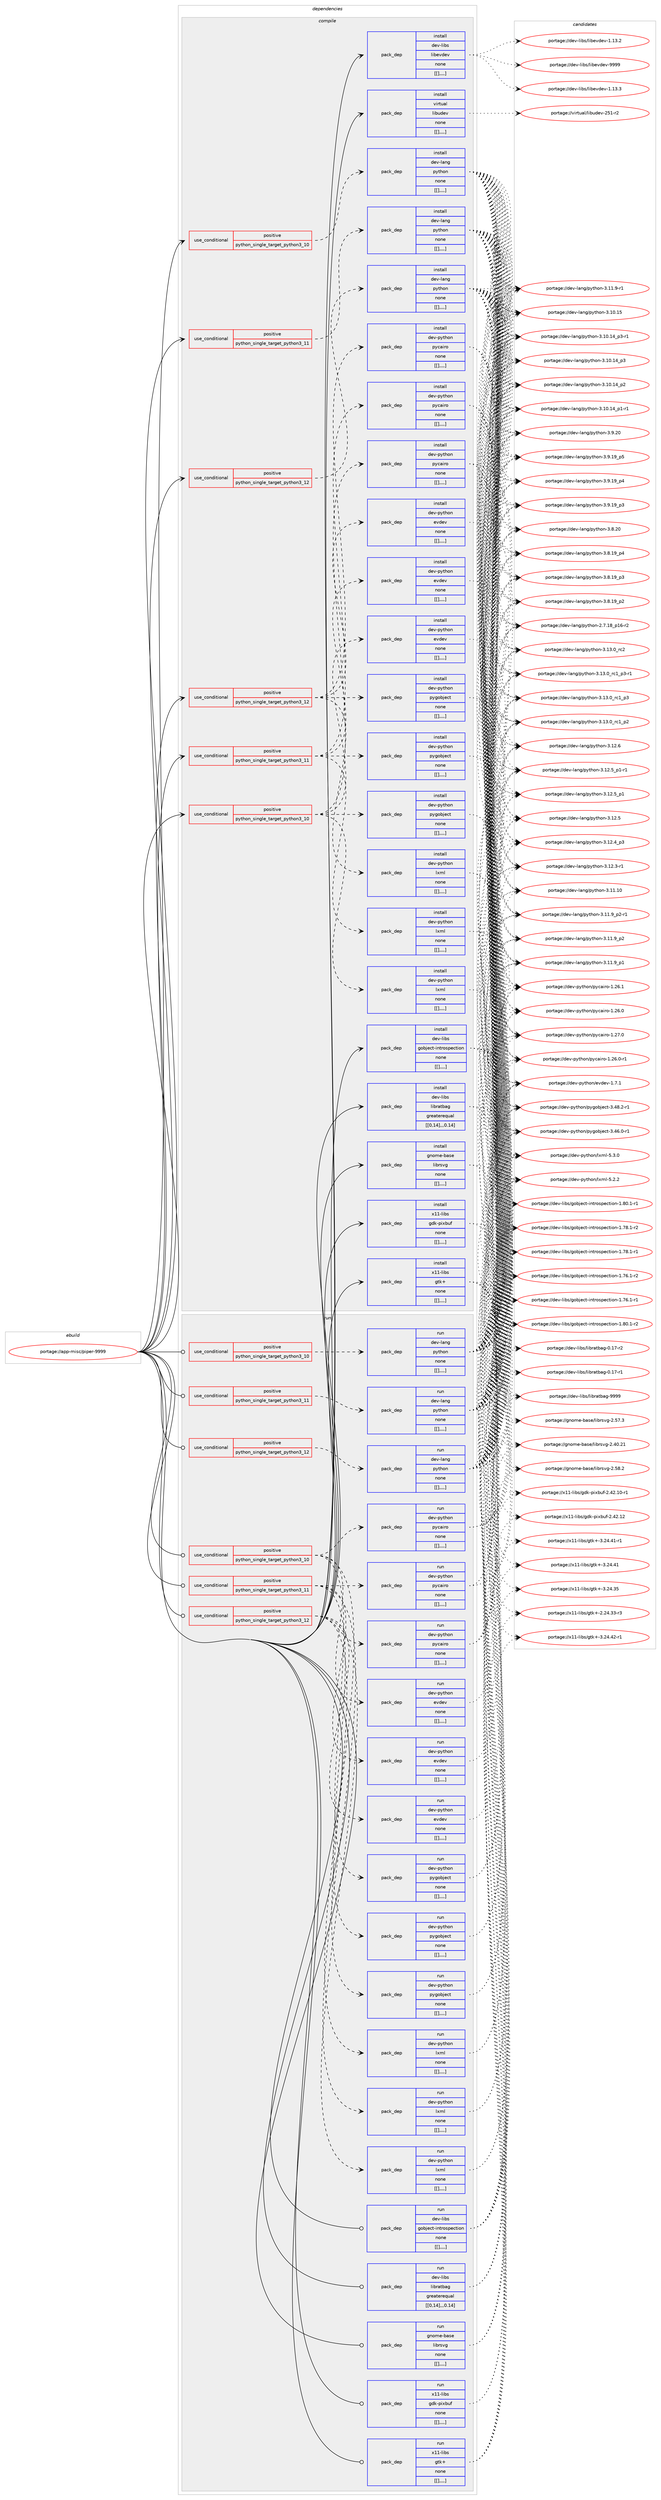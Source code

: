 digraph prolog {

# *************
# Graph options
# *************

newrank=true;
concentrate=true;
compound=true;
graph [rankdir=LR,fontname=Helvetica,fontsize=10,ranksep=1.5];#, ranksep=2.5, nodesep=0.2];
edge  [arrowhead=vee];
node  [fontname=Helvetica,fontsize=10];

# **********
# The ebuild
# **********

subgraph cluster_leftcol {
color=gray;
label=<<i>ebuild</i>>;
id [label="portage://app-misc/piper-9999", color=red, width=4, href="../app-misc/piper-9999.svg"];
}

# ****************
# The dependencies
# ****************

subgraph cluster_midcol {
color=gray;
label=<<i>dependencies</i>>;
subgraph cluster_compile {
fillcolor="#eeeeee";
style=filled;
label=<<i>compile</i>>;
subgraph cond12696 {
dependency43475 [label=<<TABLE BORDER="0" CELLBORDER="1" CELLSPACING="0" CELLPADDING="4"><TR><TD ROWSPAN="3" CELLPADDING="10">use_conditional</TD></TR><TR><TD>positive</TD></TR><TR><TD>python_single_target_python3_10</TD></TR></TABLE>>, shape=none, color=red];
subgraph pack30378 {
dependency43476 [label=<<TABLE BORDER="0" CELLBORDER="1" CELLSPACING="0" CELLPADDING="4" WIDTH="220"><TR><TD ROWSPAN="6" CELLPADDING="30">pack_dep</TD></TR><TR><TD WIDTH="110">install</TD></TR><TR><TD>dev-lang</TD></TR><TR><TD>python</TD></TR><TR><TD>none</TD></TR><TR><TD>[[],,,,]</TD></TR></TABLE>>, shape=none, color=blue];
}
dependency43475:e -> dependency43476:w [weight=20,style="dashed",arrowhead="vee"];
}
id:e -> dependency43475:w [weight=20,style="solid",arrowhead="vee"];
subgraph cond12697 {
dependency43477 [label=<<TABLE BORDER="0" CELLBORDER="1" CELLSPACING="0" CELLPADDING="4"><TR><TD ROWSPAN="3" CELLPADDING="10">use_conditional</TD></TR><TR><TD>positive</TD></TR><TR><TD>python_single_target_python3_10</TD></TR></TABLE>>, shape=none, color=red];
subgraph pack30379 {
dependency43478 [label=<<TABLE BORDER="0" CELLBORDER="1" CELLSPACING="0" CELLPADDING="4" WIDTH="220"><TR><TD ROWSPAN="6" CELLPADDING="30">pack_dep</TD></TR><TR><TD WIDTH="110">install</TD></TR><TR><TD>dev-python</TD></TR><TR><TD>evdev</TD></TR><TR><TD>none</TD></TR><TR><TD>[[],,,,]</TD></TR></TABLE>>, shape=none, color=blue];
}
dependency43477:e -> dependency43478:w [weight=20,style="dashed",arrowhead="vee"];
subgraph pack30380 {
dependency43479 [label=<<TABLE BORDER="0" CELLBORDER="1" CELLSPACING="0" CELLPADDING="4" WIDTH="220"><TR><TD ROWSPAN="6" CELLPADDING="30">pack_dep</TD></TR><TR><TD WIDTH="110">install</TD></TR><TR><TD>dev-python</TD></TR><TR><TD>lxml</TD></TR><TR><TD>none</TD></TR><TR><TD>[[],,,,]</TD></TR></TABLE>>, shape=none, color=blue];
}
dependency43477:e -> dependency43479:w [weight=20,style="dashed",arrowhead="vee"];
subgraph pack30381 {
dependency43480 [label=<<TABLE BORDER="0" CELLBORDER="1" CELLSPACING="0" CELLPADDING="4" WIDTH="220"><TR><TD ROWSPAN="6" CELLPADDING="30">pack_dep</TD></TR><TR><TD WIDTH="110">install</TD></TR><TR><TD>dev-python</TD></TR><TR><TD>pycairo</TD></TR><TR><TD>none</TD></TR><TR><TD>[[],,,,]</TD></TR></TABLE>>, shape=none, color=blue];
}
dependency43477:e -> dependency43480:w [weight=20,style="dashed",arrowhead="vee"];
subgraph pack30382 {
dependency43481 [label=<<TABLE BORDER="0" CELLBORDER="1" CELLSPACING="0" CELLPADDING="4" WIDTH="220"><TR><TD ROWSPAN="6" CELLPADDING="30">pack_dep</TD></TR><TR><TD WIDTH="110">install</TD></TR><TR><TD>dev-python</TD></TR><TR><TD>pygobject</TD></TR><TR><TD>none</TD></TR><TR><TD>[[],,,,]</TD></TR></TABLE>>, shape=none, color=blue];
}
dependency43477:e -> dependency43481:w [weight=20,style="dashed",arrowhead="vee"];
}
id:e -> dependency43477:w [weight=20,style="solid",arrowhead="vee"];
subgraph cond12698 {
dependency43482 [label=<<TABLE BORDER="0" CELLBORDER="1" CELLSPACING="0" CELLPADDING="4"><TR><TD ROWSPAN="3" CELLPADDING="10">use_conditional</TD></TR><TR><TD>positive</TD></TR><TR><TD>python_single_target_python3_11</TD></TR></TABLE>>, shape=none, color=red];
subgraph pack30383 {
dependency43483 [label=<<TABLE BORDER="0" CELLBORDER="1" CELLSPACING="0" CELLPADDING="4" WIDTH="220"><TR><TD ROWSPAN="6" CELLPADDING="30">pack_dep</TD></TR><TR><TD WIDTH="110">install</TD></TR><TR><TD>dev-lang</TD></TR><TR><TD>python</TD></TR><TR><TD>none</TD></TR><TR><TD>[[],,,,]</TD></TR></TABLE>>, shape=none, color=blue];
}
dependency43482:e -> dependency43483:w [weight=20,style="dashed",arrowhead="vee"];
}
id:e -> dependency43482:w [weight=20,style="solid",arrowhead="vee"];
subgraph cond12699 {
dependency43484 [label=<<TABLE BORDER="0" CELLBORDER="1" CELLSPACING="0" CELLPADDING="4"><TR><TD ROWSPAN="3" CELLPADDING="10">use_conditional</TD></TR><TR><TD>positive</TD></TR><TR><TD>python_single_target_python3_11</TD></TR></TABLE>>, shape=none, color=red];
subgraph pack30384 {
dependency43485 [label=<<TABLE BORDER="0" CELLBORDER="1" CELLSPACING="0" CELLPADDING="4" WIDTH="220"><TR><TD ROWSPAN="6" CELLPADDING="30">pack_dep</TD></TR><TR><TD WIDTH="110">install</TD></TR><TR><TD>dev-python</TD></TR><TR><TD>evdev</TD></TR><TR><TD>none</TD></TR><TR><TD>[[],,,,]</TD></TR></TABLE>>, shape=none, color=blue];
}
dependency43484:e -> dependency43485:w [weight=20,style="dashed",arrowhead="vee"];
subgraph pack30385 {
dependency43486 [label=<<TABLE BORDER="0" CELLBORDER="1" CELLSPACING="0" CELLPADDING="4" WIDTH="220"><TR><TD ROWSPAN="6" CELLPADDING="30">pack_dep</TD></TR><TR><TD WIDTH="110">install</TD></TR><TR><TD>dev-python</TD></TR><TR><TD>lxml</TD></TR><TR><TD>none</TD></TR><TR><TD>[[],,,,]</TD></TR></TABLE>>, shape=none, color=blue];
}
dependency43484:e -> dependency43486:w [weight=20,style="dashed",arrowhead="vee"];
subgraph pack30386 {
dependency43487 [label=<<TABLE BORDER="0" CELLBORDER="1" CELLSPACING="0" CELLPADDING="4" WIDTH="220"><TR><TD ROWSPAN="6" CELLPADDING="30">pack_dep</TD></TR><TR><TD WIDTH="110">install</TD></TR><TR><TD>dev-python</TD></TR><TR><TD>pycairo</TD></TR><TR><TD>none</TD></TR><TR><TD>[[],,,,]</TD></TR></TABLE>>, shape=none, color=blue];
}
dependency43484:e -> dependency43487:w [weight=20,style="dashed",arrowhead="vee"];
subgraph pack30387 {
dependency43488 [label=<<TABLE BORDER="0" CELLBORDER="1" CELLSPACING="0" CELLPADDING="4" WIDTH="220"><TR><TD ROWSPAN="6" CELLPADDING="30">pack_dep</TD></TR><TR><TD WIDTH="110">install</TD></TR><TR><TD>dev-python</TD></TR><TR><TD>pygobject</TD></TR><TR><TD>none</TD></TR><TR><TD>[[],,,,]</TD></TR></TABLE>>, shape=none, color=blue];
}
dependency43484:e -> dependency43488:w [weight=20,style="dashed",arrowhead="vee"];
}
id:e -> dependency43484:w [weight=20,style="solid",arrowhead="vee"];
subgraph cond12700 {
dependency43489 [label=<<TABLE BORDER="0" CELLBORDER="1" CELLSPACING="0" CELLPADDING="4"><TR><TD ROWSPAN="3" CELLPADDING="10">use_conditional</TD></TR><TR><TD>positive</TD></TR><TR><TD>python_single_target_python3_12</TD></TR></TABLE>>, shape=none, color=red];
subgraph pack30388 {
dependency43490 [label=<<TABLE BORDER="0" CELLBORDER="1" CELLSPACING="0" CELLPADDING="4" WIDTH="220"><TR><TD ROWSPAN="6" CELLPADDING="30">pack_dep</TD></TR><TR><TD WIDTH="110">install</TD></TR><TR><TD>dev-lang</TD></TR><TR><TD>python</TD></TR><TR><TD>none</TD></TR><TR><TD>[[],,,,]</TD></TR></TABLE>>, shape=none, color=blue];
}
dependency43489:e -> dependency43490:w [weight=20,style="dashed",arrowhead="vee"];
}
id:e -> dependency43489:w [weight=20,style="solid",arrowhead="vee"];
subgraph cond12701 {
dependency43491 [label=<<TABLE BORDER="0" CELLBORDER="1" CELLSPACING="0" CELLPADDING="4"><TR><TD ROWSPAN="3" CELLPADDING="10">use_conditional</TD></TR><TR><TD>positive</TD></TR><TR><TD>python_single_target_python3_12</TD></TR></TABLE>>, shape=none, color=red];
subgraph pack30389 {
dependency43492 [label=<<TABLE BORDER="0" CELLBORDER="1" CELLSPACING="0" CELLPADDING="4" WIDTH="220"><TR><TD ROWSPAN="6" CELLPADDING="30">pack_dep</TD></TR><TR><TD WIDTH="110">install</TD></TR><TR><TD>dev-python</TD></TR><TR><TD>evdev</TD></TR><TR><TD>none</TD></TR><TR><TD>[[],,,,]</TD></TR></TABLE>>, shape=none, color=blue];
}
dependency43491:e -> dependency43492:w [weight=20,style="dashed",arrowhead="vee"];
subgraph pack30390 {
dependency43493 [label=<<TABLE BORDER="0" CELLBORDER="1" CELLSPACING="0" CELLPADDING="4" WIDTH="220"><TR><TD ROWSPAN="6" CELLPADDING="30">pack_dep</TD></TR><TR><TD WIDTH="110">install</TD></TR><TR><TD>dev-python</TD></TR><TR><TD>lxml</TD></TR><TR><TD>none</TD></TR><TR><TD>[[],,,,]</TD></TR></TABLE>>, shape=none, color=blue];
}
dependency43491:e -> dependency43493:w [weight=20,style="dashed",arrowhead="vee"];
subgraph pack30391 {
dependency43494 [label=<<TABLE BORDER="0" CELLBORDER="1" CELLSPACING="0" CELLPADDING="4" WIDTH="220"><TR><TD ROWSPAN="6" CELLPADDING="30">pack_dep</TD></TR><TR><TD WIDTH="110">install</TD></TR><TR><TD>dev-python</TD></TR><TR><TD>pycairo</TD></TR><TR><TD>none</TD></TR><TR><TD>[[],,,,]</TD></TR></TABLE>>, shape=none, color=blue];
}
dependency43491:e -> dependency43494:w [weight=20,style="dashed",arrowhead="vee"];
subgraph pack30392 {
dependency43495 [label=<<TABLE BORDER="0" CELLBORDER="1" CELLSPACING="0" CELLPADDING="4" WIDTH="220"><TR><TD ROWSPAN="6" CELLPADDING="30">pack_dep</TD></TR><TR><TD WIDTH="110">install</TD></TR><TR><TD>dev-python</TD></TR><TR><TD>pygobject</TD></TR><TR><TD>none</TD></TR><TR><TD>[[],,,,]</TD></TR></TABLE>>, shape=none, color=blue];
}
dependency43491:e -> dependency43495:w [weight=20,style="dashed",arrowhead="vee"];
}
id:e -> dependency43491:w [weight=20,style="solid",arrowhead="vee"];
subgraph pack30393 {
dependency43496 [label=<<TABLE BORDER="0" CELLBORDER="1" CELLSPACING="0" CELLPADDING="4" WIDTH="220"><TR><TD ROWSPAN="6" CELLPADDING="30">pack_dep</TD></TR><TR><TD WIDTH="110">install</TD></TR><TR><TD>dev-libs</TD></TR><TR><TD>gobject-introspection</TD></TR><TR><TD>none</TD></TR><TR><TD>[[],,,,]</TD></TR></TABLE>>, shape=none, color=blue];
}
id:e -> dependency43496:w [weight=20,style="solid",arrowhead="vee"];
subgraph pack30394 {
dependency43497 [label=<<TABLE BORDER="0" CELLBORDER="1" CELLSPACING="0" CELLPADDING="4" WIDTH="220"><TR><TD ROWSPAN="6" CELLPADDING="30">pack_dep</TD></TR><TR><TD WIDTH="110">install</TD></TR><TR><TD>dev-libs</TD></TR><TR><TD>libevdev</TD></TR><TR><TD>none</TD></TR><TR><TD>[[],,,,]</TD></TR></TABLE>>, shape=none, color=blue];
}
id:e -> dependency43497:w [weight=20,style="solid",arrowhead="vee"];
subgraph pack30395 {
dependency43498 [label=<<TABLE BORDER="0" CELLBORDER="1" CELLSPACING="0" CELLPADDING="4" WIDTH="220"><TR><TD ROWSPAN="6" CELLPADDING="30">pack_dep</TD></TR><TR><TD WIDTH="110">install</TD></TR><TR><TD>dev-libs</TD></TR><TR><TD>libratbag</TD></TR><TR><TD>greaterequal</TD></TR><TR><TD>[[0,14],,,0.14]</TD></TR></TABLE>>, shape=none, color=blue];
}
id:e -> dependency43498:w [weight=20,style="solid",arrowhead="vee"];
subgraph pack30396 {
dependency43499 [label=<<TABLE BORDER="0" CELLBORDER="1" CELLSPACING="0" CELLPADDING="4" WIDTH="220"><TR><TD ROWSPAN="6" CELLPADDING="30">pack_dep</TD></TR><TR><TD WIDTH="110">install</TD></TR><TR><TD>gnome-base</TD></TR><TR><TD>librsvg</TD></TR><TR><TD>none</TD></TR><TR><TD>[[],,,,]</TD></TR></TABLE>>, shape=none, color=blue];
}
id:e -> dependency43499:w [weight=20,style="solid",arrowhead="vee"];
subgraph pack30397 {
dependency43500 [label=<<TABLE BORDER="0" CELLBORDER="1" CELLSPACING="0" CELLPADDING="4" WIDTH="220"><TR><TD ROWSPAN="6" CELLPADDING="30">pack_dep</TD></TR><TR><TD WIDTH="110">install</TD></TR><TR><TD>virtual</TD></TR><TR><TD>libudev</TD></TR><TR><TD>none</TD></TR><TR><TD>[[],,,,]</TD></TR></TABLE>>, shape=none, color=blue];
}
id:e -> dependency43500:w [weight=20,style="solid",arrowhead="vee"];
subgraph pack30398 {
dependency43501 [label=<<TABLE BORDER="0" CELLBORDER="1" CELLSPACING="0" CELLPADDING="4" WIDTH="220"><TR><TD ROWSPAN="6" CELLPADDING="30">pack_dep</TD></TR><TR><TD WIDTH="110">install</TD></TR><TR><TD>x11-libs</TD></TR><TR><TD>gdk-pixbuf</TD></TR><TR><TD>none</TD></TR><TR><TD>[[],,,,]</TD></TR></TABLE>>, shape=none, color=blue];
}
id:e -> dependency43501:w [weight=20,style="solid",arrowhead="vee"];
subgraph pack30399 {
dependency43502 [label=<<TABLE BORDER="0" CELLBORDER="1" CELLSPACING="0" CELLPADDING="4" WIDTH="220"><TR><TD ROWSPAN="6" CELLPADDING="30">pack_dep</TD></TR><TR><TD WIDTH="110">install</TD></TR><TR><TD>x11-libs</TD></TR><TR><TD>gtk+</TD></TR><TR><TD>none</TD></TR><TR><TD>[[],,,,]</TD></TR></TABLE>>, shape=none, color=blue];
}
id:e -> dependency43502:w [weight=20,style="solid",arrowhead="vee"];
}
subgraph cluster_compileandrun {
fillcolor="#eeeeee";
style=filled;
label=<<i>compile and run</i>>;
}
subgraph cluster_run {
fillcolor="#eeeeee";
style=filled;
label=<<i>run</i>>;
subgraph cond12702 {
dependency43503 [label=<<TABLE BORDER="0" CELLBORDER="1" CELLSPACING="0" CELLPADDING="4"><TR><TD ROWSPAN="3" CELLPADDING="10">use_conditional</TD></TR><TR><TD>positive</TD></TR><TR><TD>python_single_target_python3_10</TD></TR></TABLE>>, shape=none, color=red];
subgraph pack30400 {
dependency43504 [label=<<TABLE BORDER="0" CELLBORDER="1" CELLSPACING="0" CELLPADDING="4" WIDTH="220"><TR><TD ROWSPAN="6" CELLPADDING="30">pack_dep</TD></TR><TR><TD WIDTH="110">run</TD></TR><TR><TD>dev-lang</TD></TR><TR><TD>python</TD></TR><TR><TD>none</TD></TR><TR><TD>[[],,,,]</TD></TR></TABLE>>, shape=none, color=blue];
}
dependency43503:e -> dependency43504:w [weight=20,style="dashed",arrowhead="vee"];
}
id:e -> dependency43503:w [weight=20,style="solid",arrowhead="odot"];
subgraph cond12703 {
dependency43505 [label=<<TABLE BORDER="0" CELLBORDER="1" CELLSPACING="0" CELLPADDING="4"><TR><TD ROWSPAN="3" CELLPADDING="10">use_conditional</TD></TR><TR><TD>positive</TD></TR><TR><TD>python_single_target_python3_10</TD></TR></TABLE>>, shape=none, color=red];
subgraph pack30401 {
dependency43506 [label=<<TABLE BORDER="0" CELLBORDER="1" CELLSPACING="0" CELLPADDING="4" WIDTH="220"><TR><TD ROWSPAN="6" CELLPADDING="30">pack_dep</TD></TR><TR><TD WIDTH="110">run</TD></TR><TR><TD>dev-python</TD></TR><TR><TD>evdev</TD></TR><TR><TD>none</TD></TR><TR><TD>[[],,,,]</TD></TR></TABLE>>, shape=none, color=blue];
}
dependency43505:e -> dependency43506:w [weight=20,style="dashed",arrowhead="vee"];
subgraph pack30402 {
dependency43507 [label=<<TABLE BORDER="0" CELLBORDER="1" CELLSPACING="0" CELLPADDING="4" WIDTH="220"><TR><TD ROWSPAN="6" CELLPADDING="30">pack_dep</TD></TR><TR><TD WIDTH="110">run</TD></TR><TR><TD>dev-python</TD></TR><TR><TD>lxml</TD></TR><TR><TD>none</TD></TR><TR><TD>[[],,,,]</TD></TR></TABLE>>, shape=none, color=blue];
}
dependency43505:e -> dependency43507:w [weight=20,style="dashed",arrowhead="vee"];
subgraph pack30403 {
dependency43508 [label=<<TABLE BORDER="0" CELLBORDER="1" CELLSPACING="0" CELLPADDING="4" WIDTH="220"><TR><TD ROWSPAN="6" CELLPADDING="30">pack_dep</TD></TR><TR><TD WIDTH="110">run</TD></TR><TR><TD>dev-python</TD></TR><TR><TD>pycairo</TD></TR><TR><TD>none</TD></TR><TR><TD>[[],,,,]</TD></TR></TABLE>>, shape=none, color=blue];
}
dependency43505:e -> dependency43508:w [weight=20,style="dashed",arrowhead="vee"];
subgraph pack30404 {
dependency43509 [label=<<TABLE BORDER="0" CELLBORDER="1" CELLSPACING="0" CELLPADDING="4" WIDTH="220"><TR><TD ROWSPAN="6" CELLPADDING="30">pack_dep</TD></TR><TR><TD WIDTH="110">run</TD></TR><TR><TD>dev-python</TD></TR><TR><TD>pygobject</TD></TR><TR><TD>none</TD></TR><TR><TD>[[],,,,]</TD></TR></TABLE>>, shape=none, color=blue];
}
dependency43505:e -> dependency43509:w [weight=20,style="dashed",arrowhead="vee"];
}
id:e -> dependency43505:w [weight=20,style="solid",arrowhead="odot"];
subgraph cond12704 {
dependency43510 [label=<<TABLE BORDER="0" CELLBORDER="1" CELLSPACING="0" CELLPADDING="4"><TR><TD ROWSPAN="3" CELLPADDING="10">use_conditional</TD></TR><TR><TD>positive</TD></TR><TR><TD>python_single_target_python3_11</TD></TR></TABLE>>, shape=none, color=red];
subgraph pack30405 {
dependency43511 [label=<<TABLE BORDER="0" CELLBORDER="1" CELLSPACING="0" CELLPADDING="4" WIDTH="220"><TR><TD ROWSPAN="6" CELLPADDING="30">pack_dep</TD></TR><TR><TD WIDTH="110">run</TD></TR><TR><TD>dev-lang</TD></TR><TR><TD>python</TD></TR><TR><TD>none</TD></TR><TR><TD>[[],,,,]</TD></TR></TABLE>>, shape=none, color=blue];
}
dependency43510:e -> dependency43511:w [weight=20,style="dashed",arrowhead="vee"];
}
id:e -> dependency43510:w [weight=20,style="solid",arrowhead="odot"];
subgraph cond12705 {
dependency43512 [label=<<TABLE BORDER="0" CELLBORDER="1" CELLSPACING="0" CELLPADDING="4"><TR><TD ROWSPAN="3" CELLPADDING="10">use_conditional</TD></TR><TR><TD>positive</TD></TR><TR><TD>python_single_target_python3_11</TD></TR></TABLE>>, shape=none, color=red];
subgraph pack30406 {
dependency43513 [label=<<TABLE BORDER="0" CELLBORDER="1" CELLSPACING="0" CELLPADDING="4" WIDTH="220"><TR><TD ROWSPAN="6" CELLPADDING="30">pack_dep</TD></TR><TR><TD WIDTH="110">run</TD></TR><TR><TD>dev-python</TD></TR><TR><TD>evdev</TD></TR><TR><TD>none</TD></TR><TR><TD>[[],,,,]</TD></TR></TABLE>>, shape=none, color=blue];
}
dependency43512:e -> dependency43513:w [weight=20,style="dashed",arrowhead="vee"];
subgraph pack30407 {
dependency43514 [label=<<TABLE BORDER="0" CELLBORDER="1" CELLSPACING="0" CELLPADDING="4" WIDTH="220"><TR><TD ROWSPAN="6" CELLPADDING="30">pack_dep</TD></TR><TR><TD WIDTH="110">run</TD></TR><TR><TD>dev-python</TD></TR><TR><TD>lxml</TD></TR><TR><TD>none</TD></TR><TR><TD>[[],,,,]</TD></TR></TABLE>>, shape=none, color=blue];
}
dependency43512:e -> dependency43514:w [weight=20,style="dashed",arrowhead="vee"];
subgraph pack30408 {
dependency43515 [label=<<TABLE BORDER="0" CELLBORDER="1" CELLSPACING="0" CELLPADDING="4" WIDTH="220"><TR><TD ROWSPAN="6" CELLPADDING="30">pack_dep</TD></TR><TR><TD WIDTH="110">run</TD></TR><TR><TD>dev-python</TD></TR><TR><TD>pycairo</TD></TR><TR><TD>none</TD></TR><TR><TD>[[],,,,]</TD></TR></TABLE>>, shape=none, color=blue];
}
dependency43512:e -> dependency43515:w [weight=20,style="dashed",arrowhead="vee"];
subgraph pack30409 {
dependency43516 [label=<<TABLE BORDER="0" CELLBORDER="1" CELLSPACING="0" CELLPADDING="4" WIDTH="220"><TR><TD ROWSPAN="6" CELLPADDING="30">pack_dep</TD></TR><TR><TD WIDTH="110">run</TD></TR><TR><TD>dev-python</TD></TR><TR><TD>pygobject</TD></TR><TR><TD>none</TD></TR><TR><TD>[[],,,,]</TD></TR></TABLE>>, shape=none, color=blue];
}
dependency43512:e -> dependency43516:w [weight=20,style="dashed",arrowhead="vee"];
}
id:e -> dependency43512:w [weight=20,style="solid",arrowhead="odot"];
subgraph cond12706 {
dependency43517 [label=<<TABLE BORDER="0" CELLBORDER="1" CELLSPACING="0" CELLPADDING="4"><TR><TD ROWSPAN="3" CELLPADDING="10">use_conditional</TD></TR><TR><TD>positive</TD></TR><TR><TD>python_single_target_python3_12</TD></TR></TABLE>>, shape=none, color=red];
subgraph pack30410 {
dependency43518 [label=<<TABLE BORDER="0" CELLBORDER="1" CELLSPACING="0" CELLPADDING="4" WIDTH="220"><TR><TD ROWSPAN="6" CELLPADDING="30">pack_dep</TD></TR><TR><TD WIDTH="110">run</TD></TR><TR><TD>dev-lang</TD></TR><TR><TD>python</TD></TR><TR><TD>none</TD></TR><TR><TD>[[],,,,]</TD></TR></TABLE>>, shape=none, color=blue];
}
dependency43517:e -> dependency43518:w [weight=20,style="dashed",arrowhead="vee"];
}
id:e -> dependency43517:w [weight=20,style="solid",arrowhead="odot"];
subgraph cond12707 {
dependency43519 [label=<<TABLE BORDER="0" CELLBORDER="1" CELLSPACING="0" CELLPADDING="4"><TR><TD ROWSPAN="3" CELLPADDING="10">use_conditional</TD></TR><TR><TD>positive</TD></TR><TR><TD>python_single_target_python3_12</TD></TR></TABLE>>, shape=none, color=red];
subgraph pack30411 {
dependency43520 [label=<<TABLE BORDER="0" CELLBORDER="1" CELLSPACING="0" CELLPADDING="4" WIDTH="220"><TR><TD ROWSPAN="6" CELLPADDING="30">pack_dep</TD></TR><TR><TD WIDTH="110">run</TD></TR><TR><TD>dev-python</TD></TR><TR><TD>evdev</TD></TR><TR><TD>none</TD></TR><TR><TD>[[],,,,]</TD></TR></TABLE>>, shape=none, color=blue];
}
dependency43519:e -> dependency43520:w [weight=20,style="dashed",arrowhead="vee"];
subgraph pack30412 {
dependency43521 [label=<<TABLE BORDER="0" CELLBORDER="1" CELLSPACING="0" CELLPADDING="4" WIDTH="220"><TR><TD ROWSPAN="6" CELLPADDING="30">pack_dep</TD></TR><TR><TD WIDTH="110">run</TD></TR><TR><TD>dev-python</TD></TR><TR><TD>lxml</TD></TR><TR><TD>none</TD></TR><TR><TD>[[],,,,]</TD></TR></TABLE>>, shape=none, color=blue];
}
dependency43519:e -> dependency43521:w [weight=20,style="dashed",arrowhead="vee"];
subgraph pack30413 {
dependency43522 [label=<<TABLE BORDER="0" CELLBORDER="1" CELLSPACING="0" CELLPADDING="4" WIDTH="220"><TR><TD ROWSPAN="6" CELLPADDING="30">pack_dep</TD></TR><TR><TD WIDTH="110">run</TD></TR><TR><TD>dev-python</TD></TR><TR><TD>pycairo</TD></TR><TR><TD>none</TD></TR><TR><TD>[[],,,,]</TD></TR></TABLE>>, shape=none, color=blue];
}
dependency43519:e -> dependency43522:w [weight=20,style="dashed",arrowhead="vee"];
subgraph pack30414 {
dependency43523 [label=<<TABLE BORDER="0" CELLBORDER="1" CELLSPACING="0" CELLPADDING="4" WIDTH="220"><TR><TD ROWSPAN="6" CELLPADDING="30">pack_dep</TD></TR><TR><TD WIDTH="110">run</TD></TR><TR><TD>dev-python</TD></TR><TR><TD>pygobject</TD></TR><TR><TD>none</TD></TR><TR><TD>[[],,,,]</TD></TR></TABLE>>, shape=none, color=blue];
}
dependency43519:e -> dependency43523:w [weight=20,style="dashed",arrowhead="vee"];
}
id:e -> dependency43519:w [weight=20,style="solid",arrowhead="odot"];
subgraph pack30415 {
dependency43524 [label=<<TABLE BORDER="0" CELLBORDER="1" CELLSPACING="0" CELLPADDING="4" WIDTH="220"><TR><TD ROWSPAN="6" CELLPADDING="30">pack_dep</TD></TR><TR><TD WIDTH="110">run</TD></TR><TR><TD>dev-libs</TD></TR><TR><TD>gobject-introspection</TD></TR><TR><TD>none</TD></TR><TR><TD>[[],,,,]</TD></TR></TABLE>>, shape=none, color=blue];
}
id:e -> dependency43524:w [weight=20,style="solid",arrowhead="odot"];
subgraph pack30416 {
dependency43525 [label=<<TABLE BORDER="0" CELLBORDER="1" CELLSPACING="0" CELLPADDING="4" WIDTH="220"><TR><TD ROWSPAN="6" CELLPADDING="30">pack_dep</TD></TR><TR><TD WIDTH="110">run</TD></TR><TR><TD>dev-libs</TD></TR><TR><TD>libratbag</TD></TR><TR><TD>greaterequal</TD></TR><TR><TD>[[0,14],,,0.14]</TD></TR></TABLE>>, shape=none, color=blue];
}
id:e -> dependency43525:w [weight=20,style="solid",arrowhead="odot"];
subgraph pack30417 {
dependency43526 [label=<<TABLE BORDER="0" CELLBORDER="1" CELLSPACING="0" CELLPADDING="4" WIDTH="220"><TR><TD ROWSPAN="6" CELLPADDING="30">pack_dep</TD></TR><TR><TD WIDTH="110">run</TD></TR><TR><TD>gnome-base</TD></TR><TR><TD>librsvg</TD></TR><TR><TD>none</TD></TR><TR><TD>[[],,,,]</TD></TR></TABLE>>, shape=none, color=blue];
}
id:e -> dependency43526:w [weight=20,style="solid",arrowhead="odot"];
subgraph pack30418 {
dependency43527 [label=<<TABLE BORDER="0" CELLBORDER="1" CELLSPACING="0" CELLPADDING="4" WIDTH="220"><TR><TD ROWSPAN="6" CELLPADDING="30">pack_dep</TD></TR><TR><TD WIDTH="110">run</TD></TR><TR><TD>x11-libs</TD></TR><TR><TD>gdk-pixbuf</TD></TR><TR><TD>none</TD></TR><TR><TD>[[],,,,]</TD></TR></TABLE>>, shape=none, color=blue];
}
id:e -> dependency43527:w [weight=20,style="solid",arrowhead="odot"];
subgraph pack30419 {
dependency43528 [label=<<TABLE BORDER="0" CELLBORDER="1" CELLSPACING="0" CELLPADDING="4" WIDTH="220"><TR><TD ROWSPAN="6" CELLPADDING="30">pack_dep</TD></TR><TR><TD WIDTH="110">run</TD></TR><TR><TD>x11-libs</TD></TR><TR><TD>gtk+</TD></TR><TR><TD>none</TD></TR><TR><TD>[[],,,,]</TD></TR></TABLE>>, shape=none, color=blue];
}
id:e -> dependency43528:w [weight=20,style="solid",arrowhead="odot"];
}
}

# **************
# The candidates
# **************

subgraph cluster_choices {
rank=same;
color=gray;
label=<<i>candidates</i>>;

subgraph choice30378 {
color=black;
nodesep=1;
choice10010111845108971101034711212111610411111045514649514648951149950 [label="portage://dev-lang/python-3.13.0_rc2", color=red, width=4,href="../dev-lang/python-3.13.0_rc2.svg"];
choice1001011184510897110103471121211161041111104551464951464895114994995112514511449 [label="portage://dev-lang/python-3.13.0_rc1_p3-r1", color=red, width=4,href="../dev-lang/python-3.13.0_rc1_p3-r1.svg"];
choice100101118451089711010347112121116104111110455146495146489511499499511251 [label="portage://dev-lang/python-3.13.0_rc1_p3", color=red, width=4,href="../dev-lang/python-3.13.0_rc1_p3.svg"];
choice100101118451089711010347112121116104111110455146495146489511499499511250 [label="portage://dev-lang/python-3.13.0_rc1_p2", color=red, width=4,href="../dev-lang/python-3.13.0_rc1_p2.svg"];
choice10010111845108971101034711212111610411111045514649504654 [label="portage://dev-lang/python-3.12.6", color=red, width=4,href="../dev-lang/python-3.12.6.svg"];
choice1001011184510897110103471121211161041111104551464950465395112494511449 [label="portage://dev-lang/python-3.12.5_p1-r1", color=red, width=4,href="../dev-lang/python-3.12.5_p1-r1.svg"];
choice100101118451089711010347112121116104111110455146495046539511249 [label="portage://dev-lang/python-3.12.5_p1", color=red, width=4,href="../dev-lang/python-3.12.5_p1.svg"];
choice10010111845108971101034711212111610411111045514649504653 [label="portage://dev-lang/python-3.12.5", color=red, width=4,href="../dev-lang/python-3.12.5.svg"];
choice100101118451089711010347112121116104111110455146495046529511251 [label="portage://dev-lang/python-3.12.4_p3", color=red, width=4,href="../dev-lang/python-3.12.4_p3.svg"];
choice100101118451089711010347112121116104111110455146495046514511449 [label="portage://dev-lang/python-3.12.3-r1", color=red, width=4,href="../dev-lang/python-3.12.3-r1.svg"];
choice1001011184510897110103471121211161041111104551464949464948 [label="portage://dev-lang/python-3.11.10", color=red, width=4,href="../dev-lang/python-3.11.10.svg"];
choice1001011184510897110103471121211161041111104551464949465795112504511449 [label="portage://dev-lang/python-3.11.9_p2-r1", color=red, width=4,href="../dev-lang/python-3.11.9_p2-r1.svg"];
choice100101118451089711010347112121116104111110455146494946579511250 [label="portage://dev-lang/python-3.11.9_p2", color=red, width=4,href="../dev-lang/python-3.11.9_p2.svg"];
choice100101118451089711010347112121116104111110455146494946579511249 [label="portage://dev-lang/python-3.11.9_p1", color=red, width=4,href="../dev-lang/python-3.11.9_p1.svg"];
choice100101118451089711010347112121116104111110455146494946574511449 [label="portage://dev-lang/python-3.11.9-r1", color=red, width=4,href="../dev-lang/python-3.11.9-r1.svg"];
choice1001011184510897110103471121211161041111104551464948464953 [label="portage://dev-lang/python-3.10.15", color=red, width=4,href="../dev-lang/python-3.10.15.svg"];
choice100101118451089711010347112121116104111110455146494846495295112514511449 [label="portage://dev-lang/python-3.10.14_p3-r1", color=red, width=4,href="../dev-lang/python-3.10.14_p3-r1.svg"];
choice10010111845108971101034711212111610411111045514649484649529511251 [label="portage://dev-lang/python-3.10.14_p3", color=red, width=4,href="../dev-lang/python-3.10.14_p3.svg"];
choice10010111845108971101034711212111610411111045514649484649529511250 [label="portage://dev-lang/python-3.10.14_p2", color=red, width=4,href="../dev-lang/python-3.10.14_p2.svg"];
choice100101118451089711010347112121116104111110455146494846495295112494511449 [label="portage://dev-lang/python-3.10.14_p1-r1", color=red, width=4,href="../dev-lang/python-3.10.14_p1-r1.svg"];
choice10010111845108971101034711212111610411111045514657465048 [label="portage://dev-lang/python-3.9.20", color=red, width=4,href="../dev-lang/python-3.9.20.svg"];
choice100101118451089711010347112121116104111110455146574649579511253 [label="portage://dev-lang/python-3.9.19_p5", color=red, width=4,href="../dev-lang/python-3.9.19_p5.svg"];
choice100101118451089711010347112121116104111110455146574649579511252 [label="portage://dev-lang/python-3.9.19_p4", color=red, width=4,href="../dev-lang/python-3.9.19_p4.svg"];
choice100101118451089711010347112121116104111110455146574649579511251 [label="portage://dev-lang/python-3.9.19_p3", color=red, width=4,href="../dev-lang/python-3.9.19_p3.svg"];
choice10010111845108971101034711212111610411111045514656465048 [label="portage://dev-lang/python-3.8.20", color=red, width=4,href="../dev-lang/python-3.8.20.svg"];
choice100101118451089711010347112121116104111110455146564649579511252 [label="portage://dev-lang/python-3.8.19_p4", color=red, width=4,href="../dev-lang/python-3.8.19_p4.svg"];
choice100101118451089711010347112121116104111110455146564649579511251 [label="portage://dev-lang/python-3.8.19_p3", color=red, width=4,href="../dev-lang/python-3.8.19_p3.svg"];
choice100101118451089711010347112121116104111110455146564649579511250 [label="portage://dev-lang/python-3.8.19_p2", color=red, width=4,href="../dev-lang/python-3.8.19_p2.svg"];
choice100101118451089711010347112121116104111110455046554649569511249544511450 [label="portage://dev-lang/python-2.7.18_p16-r2", color=red, width=4,href="../dev-lang/python-2.7.18_p16-r2.svg"];
dependency43476:e -> choice10010111845108971101034711212111610411111045514649514648951149950:w [style=dotted,weight="100"];
dependency43476:e -> choice1001011184510897110103471121211161041111104551464951464895114994995112514511449:w [style=dotted,weight="100"];
dependency43476:e -> choice100101118451089711010347112121116104111110455146495146489511499499511251:w [style=dotted,weight="100"];
dependency43476:e -> choice100101118451089711010347112121116104111110455146495146489511499499511250:w [style=dotted,weight="100"];
dependency43476:e -> choice10010111845108971101034711212111610411111045514649504654:w [style=dotted,weight="100"];
dependency43476:e -> choice1001011184510897110103471121211161041111104551464950465395112494511449:w [style=dotted,weight="100"];
dependency43476:e -> choice100101118451089711010347112121116104111110455146495046539511249:w [style=dotted,weight="100"];
dependency43476:e -> choice10010111845108971101034711212111610411111045514649504653:w [style=dotted,weight="100"];
dependency43476:e -> choice100101118451089711010347112121116104111110455146495046529511251:w [style=dotted,weight="100"];
dependency43476:e -> choice100101118451089711010347112121116104111110455146495046514511449:w [style=dotted,weight="100"];
dependency43476:e -> choice1001011184510897110103471121211161041111104551464949464948:w [style=dotted,weight="100"];
dependency43476:e -> choice1001011184510897110103471121211161041111104551464949465795112504511449:w [style=dotted,weight="100"];
dependency43476:e -> choice100101118451089711010347112121116104111110455146494946579511250:w [style=dotted,weight="100"];
dependency43476:e -> choice100101118451089711010347112121116104111110455146494946579511249:w [style=dotted,weight="100"];
dependency43476:e -> choice100101118451089711010347112121116104111110455146494946574511449:w [style=dotted,weight="100"];
dependency43476:e -> choice1001011184510897110103471121211161041111104551464948464953:w [style=dotted,weight="100"];
dependency43476:e -> choice100101118451089711010347112121116104111110455146494846495295112514511449:w [style=dotted,weight="100"];
dependency43476:e -> choice10010111845108971101034711212111610411111045514649484649529511251:w [style=dotted,weight="100"];
dependency43476:e -> choice10010111845108971101034711212111610411111045514649484649529511250:w [style=dotted,weight="100"];
dependency43476:e -> choice100101118451089711010347112121116104111110455146494846495295112494511449:w [style=dotted,weight="100"];
dependency43476:e -> choice10010111845108971101034711212111610411111045514657465048:w [style=dotted,weight="100"];
dependency43476:e -> choice100101118451089711010347112121116104111110455146574649579511253:w [style=dotted,weight="100"];
dependency43476:e -> choice100101118451089711010347112121116104111110455146574649579511252:w [style=dotted,weight="100"];
dependency43476:e -> choice100101118451089711010347112121116104111110455146574649579511251:w [style=dotted,weight="100"];
dependency43476:e -> choice10010111845108971101034711212111610411111045514656465048:w [style=dotted,weight="100"];
dependency43476:e -> choice100101118451089711010347112121116104111110455146564649579511252:w [style=dotted,weight="100"];
dependency43476:e -> choice100101118451089711010347112121116104111110455146564649579511251:w [style=dotted,weight="100"];
dependency43476:e -> choice100101118451089711010347112121116104111110455146564649579511250:w [style=dotted,weight="100"];
dependency43476:e -> choice100101118451089711010347112121116104111110455046554649569511249544511450:w [style=dotted,weight="100"];
}
subgraph choice30379 {
color=black;
nodesep=1;
choice1001011184511212111610411111047101118100101118454946554649 [label="portage://dev-python/evdev-1.7.1", color=red, width=4,href="../dev-python/evdev-1.7.1.svg"];
dependency43478:e -> choice1001011184511212111610411111047101118100101118454946554649:w [style=dotted,weight="100"];
}
subgraph choice30380 {
color=black;
nodesep=1;
choice1001011184511212111610411111047108120109108455346514648 [label="portage://dev-python/lxml-5.3.0", color=red, width=4,href="../dev-python/lxml-5.3.0.svg"];
choice1001011184511212111610411111047108120109108455346504650 [label="portage://dev-python/lxml-5.2.2", color=red, width=4,href="../dev-python/lxml-5.2.2.svg"];
dependency43479:e -> choice1001011184511212111610411111047108120109108455346514648:w [style=dotted,weight="100"];
dependency43479:e -> choice1001011184511212111610411111047108120109108455346504650:w [style=dotted,weight="100"];
}
subgraph choice30381 {
color=black;
nodesep=1;
choice1001011184511212111610411111047112121999710511411145494650554648 [label="portage://dev-python/pycairo-1.27.0", color=red, width=4,href="../dev-python/pycairo-1.27.0.svg"];
choice1001011184511212111610411111047112121999710511411145494650544649 [label="portage://dev-python/pycairo-1.26.1", color=red, width=4,href="../dev-python/pycairo-1.26.1.svg"];
choice10010111845112121116104111110471121219997105114111454946505446484511449 [label="portage://dev-python/pycairo-1.26.0-r1", color=red, width=4,href="../dev-python/pycairo-1.26.0-r1.svg"];
choice1001011184511212111610411111047112121999710511411145494650544648 [label="portage://dev-python/pycairo-1.26.0", color=red, width=4,href="../dev-python/pycairo-1.26.0.svg"];
dependency43480:e -> choice1001011184511212111610411111047112121999710511411145494650554648:w [style=dotted,weight="100"];
dependency43480:e -> choice1001011184511212111610411111047112121999710511411145494650544649:w [style=dotted,weight="100"];
dependency43480:e -> choice10010111845112121116104111110471121219997105114111454946505446484511449:w [style=dotted,weight="100"];
dependency43480:e -> choice1001011184511212111610411111047112121999710511411145494650544648:w [style=dotted,weight="100"];
}
subgraph choice30382 {
color=black;
nodesep=1;
choice10010111845112121116104111110471121211031119810610199116455146525646504511449 [label="portage://dev-python/pygobject-3.48.2-r1", color=red, width=4,href="../dev-python/pygobject-3.48.2-r1.svg"];
choice10010111845112121116104111110471121211031119810610199116455146525446484511449 [label="portage://dev-python/pygobject-3.46.0-r1", color=red, width=4,href="../dev-python/pygobject-3.46.0-r1.svg"];
dependency43481:e -> choice10010111845112121116104111110471121211031119810610199116455146525646504511449:w [style=dotted,weight="100"];
dependency43481:e -> choice10010111845112121116104111110471121211031119810610199116455146525446484511449:w [style=dotted,weight="100"];
}
subgraph choice30383 {
color=black;
nodesep=1;
choice10010111845108971101034711212111610411111045514649514648951149950 [label="portage://dev-lang/python-3.13.0_rc2", color=red, width=4,href="../dev-lang/python-3.13.0_rc2.svg"];
choice1001011184510897110103471121211161041111104551464951464895114994995112514511449 [label="portage://dev-lang/python-3.13.0_rc1_p3-r1", color=red, width=4,href="../dev-lang/python-3.13.0_rc1_p3-r1.svg"];
choice100101118451089711010347112121116104111110455146495146489511499499511251 [label="portage://dev-lang/python-3.13.0_rc1_p3", color=red, width=4,href="../dev-lang/python-3.13.0_rc1_p3.svg"];
choice100101118451089711010347112121116104111110455146495146489511499499511250 [label="portage://dev-lang/python-3.13.0_rc1_p2", color=red, width=4,href="../dev-lang/python-3.13.0_rc1_p2.svg"];
choice10010111845108971101034711212111610411111045514649504654 [label="portage://dev-lang/python-3.12.6", color=red, width=4,href="../dev-lang/python-3.12.6.svg"];
choice1001011184510897110103471121211161041111104551464950465395112494511449 [label="portage://dev-lang/python-3.12.5_p1-r1", color=red, width=4,href="../dev-lang/python-3.12.5_p1-r1.svg"];
choice100101118451089711010347112121116104111110455146495046539511249 [label="portage://dev-lang/python-3.12.5_p1", color=red, width=4,href="../dev-lang/python-3.12.5_p1.svg"];
choice10010111845108971101034711212111610411111045514649504653 [label="portage://dev-lang/python-3.12.5", color=red, width=4,href="../dev-lang/python-3.12.5.svg"];
choice100101118451089711010347112121116104111110455146495046529511251 [label="portage://dev-lang/python-3.12.4_p3", color=red, width=4,href="../dev-lang/python-3.12.4_p3.svg"];
choice100101118451089711010347112121116104111110455146495046514511449 [label="portage://dev-lang/python-3.12.3-r1", color=red, width=4,href="../dev-lang/python-3.12.3-r1.svg"];
choice1001011184510897110103471121211161041111104551464949464948 [label="portage://dev-lang/python-3.11.10", color=red, width=4,href="../dev-lang/python-3.11.10.svg"];
choice1001011184510897110103471121211161041111104551464949465795112504511449 [label="portage://dev-lang/python-3.11.9_p2-r1", color=red, width=4,href="../dev-lang/python-3.11.9_p2-r1.svg"];
choice100101118451089711010347112121116104111110455146494946579511250 [label="portage://dev-lang/python-3.11.9_p2", color=red, width=4,href="../dev-lang/python-3.11.9_p2.svg"];
choice100101118451089711010347112121116104111110455146494946579511249 [label="portage://dev-lang/python-3.11.9_p1", color=red, width=4,href="../dev-lang/python-3.11.9_p1.svg"];
choice100101118451089711010347112121116104111110455146494946574511449 [label="portage://dev-lang/python-3.11.9-r1", color=red, width=4,href="../dev-lang/python-3.11.9-r1.svg"];
choice1001011184510897110103471121211161041111104551464948464953 [label="portage://dev-lang/python-3.10.15", color=red, width=4,href="../dev-lang/python-3.10.15.svg"];
choice100101118451089711010347112121116104111110455146494846495295112514511449 [label="portage://dev-lang/python-3.10.14_p3-r1", color=red, width=4,href="../dev-lang/python-3.10.14_p3-r1.svg"];
choice10010111845108971101034711212111610411111045514649484649529511251 [label="portage://dev-lang/python-3.10.14_p3", color=red, width=4,href="../dev-lang/python-3.10.14_p3.svg"];
choice10010111845108971101034711212111610411111045514649484649529511250 [label="portage://dev-lang/python-3.10.14_p2", color=red, width=4,href="../dev-lang/python-3.10.14_p2.svg"];
choice100101118451089711010347112121116104111110455146494846495295112494511449 [label="portage://dev-lang/python-3.10.14_p1-r1", color=red, width=4,href="../dev-lang/python-3.10.14_p1-r1.svg"];
choice10010111845108971101034711212111610411111045514657465048 [label="portage://dev-lang/python-3.9.20", color=red, width=4,href="../dev-lang/python-3.9.20.svg"];
choice100101118451089711010347112121116104111110455146574649579511253 [label="portage://dev-lang/python-3.9.19_p5", color=red, width=4,href="../dev-lang/python-3.9.19_p5.svg"];
choice100101118451089711010347112121116104111110455146574649579511252 [label="portage://dev-lang/python-3.9.19_p4", color=red, width=4,href="../dev-lang/python-3.9.19_p4.svg"];
choice100101118451089711010347112121116104111110455146574649579511251 [label="portage://dev-lang/python-3.9.19_p3", color=red, width=4,href="../dev-lang/python-3.9.19_p3.svg"];
choice10010111845108971101034711212111610411111045514656465048 [label="portage://dev-lang/python-3.8.20", color=red, width=4,href="../dev-lang/python-3.8.20.svg"];
choice100101118451089711010347112121116104111110455146564649579511252 [label="portage://dev-lang/python-3.8.19_p4", color=red, width=4,href="../dev-lang/python-3.8.19_p4.svg"];
choice100101118451089711010347112121116104111110455146564649579511251 [label="portage://dev-lang/python-3.8.19_p3", color=red, width=4,href="../dev-lang/python-3.8.19_p3.svg"];
choice100101118451089711010347112121116104111110455146564649579511250 [label="portage://dev-lang/python-3.8.19_p2", color=red, width=4,href="../dev-lang/python-3.8.19_p2.svg"];
choice100101118451089711010347112121116104111110455046554649569511249544511450 [label="portage://dev-lang/python-2.7.18_p16-r2", color=red, width=4,href="../dev-lang/python-2.7.18_p16-r2.svg"];
dependency43483:e -> choice10010111845108971101034711212111610411111045514649514648951149950:w [style=dotted,weight="100"];
dependency43483:e -> choice1001011184510897110103471121211161041111104551464951464895114994995112514511449:w [style=dotted,weight="100"];
dependency43483:e -> choice100101118451089711010347112121116104111110455146495146489511499499511251:w [style=dotted,weight="100"];
dependency43483:e -> choice100101118451089711010347112121116104111110455146495146489511499499511250:w [style=dotted,weight="100"];
dependency43483:e -> choice10010111845108971101034711212111610411111045514649504654:w [style=dotted,weight="100"];
dependency43483:e -> choice1001011184510897110103471121211161041111104551464950465395112494511449:w [style=dotted,weight="100"];
dependency43483:e -> choice100101118451089711010347112121116104111110455146495046539511249:w [style=dotted,weight="100"];
dependency43483:e -> choice10010111845108971101034711212111610411111045514649504653:w [style=dotted,weight="100"];
dependency43483:e -> choice100101118451089711010347112121116104111110455146495046529511251:w [style=dotted,weight="100"];
dependency43483:e -> choice100101118451089711010347112121116104111110455146495046514511449:w [style=dotted,weight="100"];
dependency43483:e -> choice1001011184510897110103471121211161041111104551464949464948:w [style=dotted,weight="100"];
dependency43483:e -> choice1001011184510897110103471121211161041111104551464949465795112504511449:w [style=dotted,weight="100"];
dependency43483:e -> choice100101118451089711010347112121116104111110455146494946579511250:w [style=dotted,weight="100"];
dependency43483:e -> choice100101118451089711010347112121116104111110455146494946579511249:w [style=dotted,weight="100"];
dependency43483:e -> choice100101118451089711010347112121116104111110455146494946574511449:w [style=dotted,weight="100"];
dependency43483:e -> choice1001011184510897110103471121211161041111104551464948464953:w [style=dotted,weight="100"];
dependency43483:e -> choice100101118451089711010347112121116104111110455146494846495295112514511449:w [style=dotted,weight="100"];
dependency43483:e -> choice10010111845108971101034711212111610411111045514649484649529511251:w [style=dotted,weight="100"];
dependency43483:e -> choice10010111845108971101034711212111610411111045514649484649529511250:w [style=dotted,weight="100"];
dependency43483:e -> choice100101118451089711010347112121116104111110455146494846495295112494511449:w [style=dotted,weight="100"];
dependency43483:e -> choice10010111845108971101034711212111610411111045514657465048:w [style=dotted,weight="100"];
dependency43483:e -> choice100101118451089711010347112121116104111110455146574649579511253:w [style=dotted,weight="100"];
dependency43483:e -> choice100101118451089711010347112121116104111110455146574649579511252:w [style=dotted,weight="100"];
dependency43483:e -> choice100101118451089711010347112121116104111110455146574649579511251:w [style=dotted,weight="100"];
dependency43483:e -> choice10010111845108971101034711212111610411111045514656465048:w [style=dotted,weight="100"];
dependency43483:e -> choice100101118451089711010347112121116104111110455146564649579511252:w [style=dotted,weight="100"];
dependency43483:e -> choice100101118451089711010347112121116104111110455146564649579511251:w [style=dotted,weight="100"];
dependency43483:e -> choice100101118451089711010347112121116104111110455146564649579511250:w [style=dotted,weight="100"];
dependency43483:e -> choice100101118451089711010347112121116104111110455046554649569511249544511450:w [style=dotted,weight="100"];
}
subgraph choice30384 {
color=black;
nodesep=1;
choice1001011184511212111610411111047101118100101118454946554649 [label="portage://dev-python/evdev-1.7.1", color=red, width=4,href="../dev-python/evdev-1.7.1.svg"];
dependency43485:e -> choice1001011184511212111610411111047101118100101118454946554649:w [style=dotted,weight="100"];
}
subgraph choice30385 {
color=black;
nodesep=1;
choice1001011184511212111610411111047108120109108455346514648 [label="portage://dev-python/lxml-5.3.0", color=red, width=4,href="../dev-python/lxml-5.3.0.svg"];
choice1001011184511212111610411111047108120109108455346504650 [label="portage://dev-python/lxml-5.2.2", color=red, width=4,href="../dev-python/lxml-5.2.2.svg"];
dependency43486:e -> choice1001011184511212111610411111047108120109108455346514648:w [style=dotted,weight="100"];
dependency43486:e -> choice1001011184511212111610411111047108120109108455346504650:w [style=dotted,weight="100"];
}
subgraph choice30386 {
color=black;
nodesep=1;
choice1001011184511212111610411111047112121999710511411145494650554648 [label="portage://dev-python/pycairo-1.27.0", color=red, width=4,href="../dev-python/pycairo-1.27.0.svg"];
choice1001011184511212111610411111047112121999710511411145494650544649 [label="portage://dev-python/pycairo-1.26.1", color=red, width=4,href="../dev-python/pycairo-1.26.1.svg"];
choice10010111845112121116104111110471121219997105114111454946505446484511449 [label="portage://dev-python/pycairo-1.26.0-r1", color=red, width=4,href="../dev-python/pycairo-1.26.0-r1.svg"];
choice1001011184511212111610411111047112121999710511411145494650544648 [label="portage://dev-python/pycairo-1.26.0", color=red, width=4,href="../dev-python/pycairo-1.26.0.svg"];
dependency43487:e -> choice1001011184511212111610411111047112121999710511411145494650554648:w [style=dotted,weight="100"];
dependency43487:e -> choice1001011184511212111610411111047112121999710511411145494650544649:w [style=dotted,weight="100"];
dependency43487:e -> choice10010111845112121116104111110471121219997105114111454946505446484511449:w [style=dotted,weight="100"];
dependency43487:e -> choice1001011184511212111610411111047112121999710511411145494650544648:w [style=dotted,weight="100"];
}
subgraph choice30387 {
color=black;
nodesep=1;
choice10010111845112121116104111110471121211031119810610199116455146525646504511449 [label="portage://dev-python/pygobject-3.48.2-r1", color=red, width=4,href="../dev-python/pygobject-3.48.2-r1.svg"];
choice10010111845112121116104111110471121211031119810610199116455146525446484511449 [label="portage://dev-python/pygobject-3.46.0-r1", color=red, width=4,href="../dev-python/pygobject-3.46.0-r1.svg"];
dependency43488:e -> choice10010111845112121116104111110471121211031119810610199116455146525646504511449:w [style=dotted,weight="100"];
dependency43488:e -> choice10010111845112121116104111110471121211031119810610199116455146525446484511449:w [style=dotted,weight="100"];
}
subgraph choice30388 {
color=black;
nodesep=1;
choice10010111845108971101034711212111610411111045514649514648951149950 [label="portage://dev-lang/python-3.13.0_rc2", color=red, width=4,href="../dev-lang/python-3.13.0_rc2.svg"];
choice1001011184510897110103471121211161041111104551464951464895114994995112514511449 [label="portage://dev-lang/python-3.13.0_rc1_p3-r1", color=red, width=4,href="../dev-lang/python-3.13.0_rc1_p3-r1.svg"];
choice100101118451089711010347112121116104111110455146495146489511499499511251 [label="portage://dev-lang/python-3.13.0_rc1_p3", color=red, width=4,href="../dev-lang/python-3.13.0_rc1_p3.svg"];
choice100101118451089711010347112121116104111110455146495146489511499499511250 [label="portage://dev-lang/python-3.13.0_rc1_p2", color=red, width=4,href="../dev-lang/python-3.13.0_rc1_p2.svg"];
choice10010111845108971101034711212111610411111045514649504654 [label="portage://dev-lang/python-3.12.6", color=red, width=4,href="../dev-lang/python-3.12.6.svg"];
choice1001011184510897110103471121211161041111104551464950465395112494511449 [label="portage://dev-lang/python-3.12.5_p1-r1", color=red, width=4,href="../dev-lang/python-3.12.5_p1-r1.svg"];
choice100101118451089711010347112121116104111110455146495046539511249 [label="portage://dev-lang/python-3.12.5_p1", color=red, width=4,href="../dev-lang/python-3.12.5_p1.svg"];
choice10010111845108971101034711212111610411111045514649504653 [label="portage://dev-lang/python-3.12.5", color=red, width=4,href="../dev-lang/python-3.12.5.svg"];
choice100101118451089711010347112121116104111110455146495046529511251 [label="portage://dev-lang/python-3.12.4_p3", color=red, width=4,href="../dev-lang/python-3.12.4_p3.svg"];
choice100101118451089711010347112121116104111110455146495046514511449 [label="portage://dev-lang/python-3.12.3-r1", color=red, width=4,href="../dev-lang/python-3.12.3-r1.svg"];
choice1001011184510897110103471121211161041111104551464949464948 [label="portage://dev-lang/python-3.11.10", color=red, width=4,href="../dev-lang/python-3.11.10.svg"];
choice1001011184510897110103471121211161041111104551464949465795112504511449 [label="portage://dev-lang/python-3.11.9_p2-r1", color=red, width=4,href="../dev-lang/python-3.11.9_p2-r1.svg"];
choice100101118451089711010347112121116104111110455146494946579511250 [label="portage://dev-lang/python-3.11.9_p2", color=red, width=4,href="../dev-lang/python-3.11.9_p2.svg"];
choice100101118451089711010347112121116104111110455146494946579511249 [label="portage://dev-lang/python-3.11.9_p1", color=red, width=4,href="../dev-lang/python-3.11.9_p1.svg"];
choice100101118451089711010347112121116104111110455146494946574511449 [label="portage://dev-lang/python-3.11.9-r1", color=red, width=4,href="../dev-lang/python-3.11.9-r1.svg"];
choice1001011184510897110103471121211161041111104551464948464953 [label="portage://dev-lang/python-3.10.15", color=red, width=4,href="../dev-lang/python-3.10.15.svg"];
choice100101118451089711010347112121116104111110455146494846495295112514511449 [label="portage://dev-lang/python-3.10.14_p3-r1", color=red, width=4,href="../dev-lang/python-3.10.14_p3-r1.svg"];
choice10010111845108971101034711212111610411111045514649484649529511251 [label="portage://dev-lang/python-3.10.14_p3", color=red, width=4,href="../dev-lang/python-3.10.14_p3.svg"];
choice10010111845108971101034711212111610411111045514649484649529511250 [label="portage://dev-lang/python-3.10.14_p2", color=red, width=4,href="../dev-lang/python-3.10.14_p2.svg"];
choice100101118451089711010347112121116104111110455146494846495295112494511449 [label="portage://dev-lang/python-3.10.14_p1-r1", color=red, width=4,href="../dev-lang/python-3.10.14_p1-r1.svg"];
choice10010111845108971101034711212111610411111045514657465048 [label="portage://dev-lang/python-3.9.20", color=red, width=4,href="../dev-lang/python-3.9.20.svg"];
choice100101118451089711010347112121116104111110455146574649579511253 [label="portage://dev-lang/python-3.9.19_p5", color=red, width=4,href="../dev-lang/python-3.9.19_p5.svg"];
choice100101118451089711010347112121116104111110455146574649579511252 [label="portage://dev-lang/python-3.9.19_p4", color=red, width=4,href="../dev-lang/python-3.9.19_p4.svg"];
choice100101118451089711010347112121116104111110455146574649579511251 [label="portage://dev-lang/python-3.9.19_p3", color=red, width=4,href="../dev-lang/python-3.9.19_p3.svg"];
choice10010111845108971101034711212111610411111045514656465048 [label="portage://dev-lang/python-3.8.20", color=red, width=4,href="../dev-lang/python-3.8.20.svg"];
choice100101118451089711010347112121116104111110455146564649579511252 [label="portage://dev-lang/python-3.8.19_p4", color=red, width=4,href="../dev-lang/python-3.8.19_p4.svg"];
choice100101118451089711010347112121116104111110455146564649579511251 [label="portage://dev-lang/python-3.8.19_p3", color=red, width=4,href="../dev-lang/python-3.8.19_p3.svg"];
choice100101118451089711010347112121116104111110455146564649579511250 [label="portage://dev-lang/python-3.8.19_p2", color=red, width=4,href="../dev-lang/python-3.8.19_p2.svg"];
choice100101118451089711010347112121116104111110455046554649569511249544511450 [label="portage://dev-lang/python-2.7.18_p16-r2", color=red, width=4,href="../dev-lang/python-2.7.18_p16-r2.svg"];
dependency43490:e -> choice10010111845108971101034711212111610411111045514649514648951149950:w [style=dotted,weight="100"];
dependency43490:e -> choice1001011184510897110103471121211161041111104551464951464895114994995112514511449:w [style=dotted,weight="100"];
dependency43490:e -> choice100101118451089711010347112121116104111110455146495146489511499499511251:w [style=dotted,weight="100"];
dependency43490:e -> choice100101118451089711010347112121116104111110455146495146489511499499511250:w [style=dotted,weight="100"];
dependency43490:e -> choice10010111845108971101034711212111610411111045514649504654:w [style=dotted,weight="100"];
dependency43490:e -> choice1001011184510897110103471121211161041111104551464950465395112494511449:w [style=dotted,weight="100"];
dependency43490:e -> choice100101118451089711010347112121116104111110455146495046539511249:w [style=dotted,weight="100"];
dependency43490:e -> choice10010111845108971101034711212111610411111045514649504653:w [style=dotted,weight="100"];
dependency43490:e -> choice100101118451089711010347112121116104111110455146495046529511251:w [style=dotted,weight="100"];
dependency43490:e -> choice100101118451089711010347112121116104111110455146495046514511449:w [style=dotted,weight="100"];
dependency43490:e -> choice1001011184510897110103471121211161041111104551464949464948:w [style=dotted,weight="100"];
dependency43490:e -> choice1001011184510897110103471121211161041111104551464949465795112504511449:w [style=dotted,weight="100"];
dependency43490:e -> choice100101118451089711010347112121116104111110455146494946579511250:w [style=dotted,weight="100"];
dependency43490:e -> choice100101118451089711010347112121116104111110455146494946579511249:w [style=dotted,weight="100"];
dependency43490:e -> choice100101118451089711010347112121116104111110455146494946574511449:w [style=dotted,weight="100"];
dependency43490:e -> choice1001011184510897110103471121211161041111104551464948464953:w [style=dotted,weight="100"];
dependency43490:e -> choice100101118451089711010347112121116104111110455146494846495295112514511449:w [style=dotted,weight="100"];
dependency43490:e -> choice10010111845108971101034711212111610411111045514649484649529511251:w [style=dotted,weight="100"];
dependency43490:e -> choice10010111845108971101034711212111610411111045514649484649529511250:w [style=dotted,weight="100"];
dependency43490:e -> choice100101118451089711010347112121116104111110455146494846495295112494511449:w [style=dotted,weight="100"];
dependency43490:e -> choice10010111845108971101034711212111610411111045514657465048:w [style=dotted,weight="100"];
dependency43490:e -> choice100101118451089711010347112121116104111110455146574649579511253:w [style=dotted,weight="100"];
dependency43490:e -> choice100101118451089711010347112121116104111110455146574649579511252:w [style=dotted,weight="100"];
dependency43490:e -> choice100101118451089711010347112121116104111110455146574649579511251:w [style=dotted,weight="100"];
dependency43490:e -> choice10010111845108971101034711212111610411111045514656465048:w [style=dotted,weight="100"];
dependency43490:e -> choice100101118451089711010347112121116104111110455146564649579511252:w [style=dotted,weight="100"];
dependency43490:e -> choice100101118451089711010347112121116104111110455146564649579511251:w [style=dotted,weight="100"];
dependency43490:e -> choice100101118451089711010347112121116104111110455146564649579511250:w [style=dotted,weight="100"];
dependency43490:e -> choice100101118451089711010347112121116104111110455046554649569511249544511450:w [style=dotted,weight="100"];
}
subgraph choice30389 {
color=black;
nodesep=1;
choice1001011184511212111610411111047101118100101118454946554649 [label="portage://dev-python/evdev-1.7.1", color=red, width=4,href="../dev-python/evdev-1.7.1.svg"];
dependency43492:e -> choice1001011184511212111610411111047101118100101118454946554649:w [style=dotted,weight="100"];
}
subgraph choice30390 {
color=black;
nodesep=1;
choice1001011184511212111610411111047108120109108455346514648 [label="portage://dev-python/lxml-5.3.0", color=red, width=4,href="../dev-python/lxml-5.3.0.svg"];
choice1001011184511212111610411111047108120109108455346504650 [label="portage://dev-python/lxml-5.2.2", color=red, width=4,href="../dev-python/lxml-5.2.2.svg"];
dependency43493:e -> choice1001011184511212111610411111047108120109108455346514648:w [style=dotted,weight="100"];
dependency43493:e -> choice1001011184511212111610411111047108120109108455346504650:w [style=dotted,weight="100"];
}
subgraph choice30391 {
color=black;
nodesep=1;
choice1001011184511212111610411111047112121999710511411145494650554648 [label="portage://dev-python/pycairo-1.27.0", color=red, width=4,href="../dev-python/pycairo-1.27.0.svg"];
choice1001011184511212111610411111047112121999710511411145494650544649 [label="portage://dev-python/pycairo-1.26.1", color=red, width=4,href="../dev-python/pycairo-1.26.1.svg"];
choice10010111845112121116104111110471121219997105114111454946505446484511449 [label="portage://dev-python/pycairo-1.26.0-r1", color=red, width=4,href="../dev-python/pycairo-1.26.0-r1.svg"];
choice1001011184511212111610411111047112121999710511411145494650544648 [label="portage://dev-python/pycairo-1.26.0", color=red, width=4,href="../dev-python/pycairo-1.26.0.svg"];
dependency43494:e -> choice1001011184511212111610411111047112121999710511411145494650554648:w [style=dotted,weight="100"];
dependency43494:e -> choice1001011184511212111610411111047112121999710511411145494650544649:w [style=dotted,weight="100"];
dependency43494:e -> choice10010111845112121116104111110471121219997105114111454946505446484511449:w [style=dotted,weight="100"];
dependency43494:e -> choice1001011184511212111610411111047112121999710511411145494650544648:w [style=dotted,weight="100"];
}
subgraph choice30392 {
color=black;
nodesep=1;
choice10010111845112121116104111110471121211031119810610199116455146525646504511449 [label="portage://dev-python/pygobject-3.48.2-r1", color=red, width=4,href="../dev-python/pygobject-3.48.2-r1.svg"];
choice10010111845112121116104111110471121211031119810610199116455146525446484511449 [label="portage://dev-python/pygobject-3.46.0-r1", color=red, width=4,href="../dev-python/pygobject-3.46.0-r1.svg"];
dependency43495:e -> choice10010111845112121116104111110471121211031119810610199116455146525646504511449:w [style=dotted,weight="100"];
dependency43495:e -> choice10010111845112121116104111110471121211031119810610199116455146525446484511449:w [style=dotted,weight="100"];
}
subgraph choice30393 {
color=black;
nodesep=1;
choice10010111845108105981154710311198106101991164510511011611411111511210199116105111110454946564846494511450 [label="portage://dev-libs/gobject-introspection-1.80.1-r2", color=red, width=4,href="../dev-libs/gobject-introspection-1.80.1-r2.svg"];
choice10010111845108105981154710311198106101991164510511011611411111511210199116105111110454946564846494511449 [label="portage://dev-libs/gobject-introspection-1.80.1-r1", color=red, width=4,href="../dev-libs/gobject-introspection-1.80.1-r1.svg"];
choice10010111845108105981154710311198106101991164510511011611411111511210199116105111110454946555646494511450 [label="portage://dev-libs/gobject-introspection-1.78.1-r2", color=red, width=4,href="../dev-libs/gobject-introspection-1.78.1-r2.svg"];
choice10010111845108105981154710311198106101991164510511011611411111511210199116105111110454946555646494511449 [label="portage://dev-libs/gobject-introspection-1.78.1-r1", color=red, width=4,href="../dev-libs/gobject-introspection-1.78.1-r1.svg"];
choice10010111845108105981154710311198106101991164510511011611411111511210199116105111110454946555446494511450 [label="portage://dev-libs/gobject-introspection-1.76.1-r2", color=red, width=4,href="../dev-libs/gobject-introspection-1.76.1-r2.svg"];
choice10010111845108105981154710311198106101991164510511011611411111511210199116105111110454946555446494511449 [label="portage://dev-libs/gobject-introspection-1.76.1-r1", color=red, width=4,href="../dev-libs/gobject-introspection-1.76.1-r1.svg"];
dependency43496:e -> choice10010111845108105981154710311198106101991164510511011611411111511210199116105111110454946564846494511450:w [style=dotted,weight="100"];
dependency43496:e -> choice10010111845108105981154710311198106101991164510511011611411111511210199116105111110454946564846494511449:w [style=dotted,weight="100"];
dependency43496:e -> choice10010111845108105981154710311198106101991164510511011611411111511210199116105111110454946555646494511450:w [style=dotted,weight="100"];
dependency43496:e -> choice10010111845108105981154710311198106101991164510511011611411111511210199116105111110454946555646494511449:w [style=dotted,weight="100"];
dependency43496:e -> choice10010111845108105981154710311198106101991164510511011611411111511210199116105111110454946555446494511450:w [style=dotted,weight="100"];
dependency43496:e -> choice10010111845108105981154710311198106101991164510511011611411111511210199116105111110454946555446494511449:w [style=dotted,weight="100"];
}
subgraph choice30394 {
color=black;
nodesep=1;
choice100101118451081059811547108105981011181001011184557575757 [label="portage://dev-libs/libevdev-9999", color=red, width=4,href="../dev-libs/libevdev-9999.svg"];
choice1001011184510810598115471081059810111810010111845494649514651 [label="portage://dev-libs/libevdev-1.13.3", color=red, width=4,href="../dev-libs/libevdev-1.13.3.svg"];
choice1001011184510810598115471081059810111810010111845494649514650 [label="portage://dev-libs/libevdev-1.13.2", color=red, width=4,href="../dev-libs/libevdev-1.13.2.svg"];
dependency43497:e -> choice100101118451081059811547108105981011181001011184557575757:w [style=dotted,weight="100"];
dependency43497:e -> choice1001011184510810598115471081059810111810010111845494649514651:w [style=dotted,weight="100"];
dependency43497:e -> choice1001011184510810598115471081059810111810010111845494649514650:w [style=dotted,weight="100"];
}
subgraph choice30395 {
color=black;
nodesep=1;
choice100101118451081059811547108105981149711698971034557575757 [label="portage://dev-libs/libratbag-9999", color=red, width=4,href="../dev-libs/libratbag-9999.svg"];
choice1001011184510810598115471081059811497116989710345484649554511450 [label="portage://dev-libs/libratbag-0.17-r2", color=red, width=4,href="../dev-libs/libratbag-0.17-r2.svg"];
choice1001011184510810598115471081059811497116989710345484649554511449 [label="portage://dev-libs/libratbag-0.17-r1", color=red, width=4,href="../dev-libs/libratbag-0.17-r1.svg"];
dependency43498:e -> choice100101118451081059811547108105981149711698971034557575757:w [style=dotted,weight="100"];
dependency43498:e -> choice1001011184510810598115471081059811497116989710345484649554511450:w [style=dotted,weight="100"];
dependency43498:e -> choice1001011184510810598115471081059811497116989710345484649554511449:w [style=dotted,weight="100"];
}
subgraph choice30396 {
color=black;
nodesep=1;
choice103110111109101459897115101471081059811411511810345504653564650 [label="portage://gnome-base/librsvg-2.58.2", color=red, width=4,href="../gnome-base/librsvg-2.58.2.svg"];
choice103110111109101459897115101471081059811411511810345504653554651 [label="portage://gnome-base/librsvg-2.57.3", color=red, width=4,href="../gnome-base/librsvg-2.57.3.svg"];
choice10311011110910145989711510147108105981141151181034550465248465049 [label="portage://gnome-base/librsvg-2.40.21", color=red, width=4,href="../gnome-base/librsvg-2.40.21.svg"];
dependency43499:e -> choice103110111109101459897115101471081059811411511810345504653564650:w [style=dotted,weight="100"];
dependency43499:e -> choice103110111109101459897115101471081059811411511810345504653554651:w [style=dotted,weight="100"];
dependency43499:e -> choice10311011110910145989711510147108105981141151181034550465248465049:w [style=dotted,weight="100"];
}
subgraph choice30397 {
color=black;
nodesep=1;
choice118105114116117971084710810598117100101118455053494511450 [label="portage://virtual/libudev-251-r2", color=red, width=4,href="../virtual/libudev-251-r2.svg"];
dependency43500:e -> choice118105114116117971084710810598117100101118455053494511450:w [style=dotted,weight="100"];
}
subgraph choice30398 {
color=black;
nodesep=1;
choice120494945108105981154710310010745112105120981171024550465250464950 [label="portage://x11-libs/gdk-pixbuf-2.42.12", color=red, width=4,href="../x11-libs/gdk-pixbuf-2.42.12.svg"];
choice1204949451081059811547103100107451121051209811710245504652504649484511449 [label="portage://x11-libs/gdk-pixbuf-2.42.10-r1", color=red, width=4,href="../x11-libs/gdk-pixbuf-2.42.10-r1.svg"];
dependency43501:e -> choice120494945108105981154710310010745112105120981171024550465250464950:w [style=dotted,weight="100"];
dependency43501:e -> choice1204949451081059811547103100107451121051209811710245504652504649484511449:w [style=dotted,weight="100"];
}
subgraph choice30399 {
color=black;
nodesep=1;
choice12049494510810598115471031161074345514650524652504511449 [label="portage://x11-libs/gtk+-3.24.42-r1", color=red, width=4,href="../x11-libs/gtk+-3.24.42-r1.svg"];
choice12049494510810598115471031161074345514650524652494511449 [label="portage://x11-libs/gtk+-3.24.41-r1", color=red, width=4,href="../x11-libs/gtk+-3.24.41-r1.svg"];
choice1204949451081059811547103116107434551465052465249 [label="portage://x11-libs/gtk+-3.24.41", color=red, width=4,href="../x11-libs/gtk+-3.24.41.svg"];
choice1204949451081059811547103116107434551465052465153 [label="portage://x11-libs/gtk+-3.24.35", color=red, width=4,href="../x11-libs/gtk+-3.24.35.svg"];
choice12049494510810598115471031161074345504650524651514511451 [label="portage://x11-libs/gtk+-2.24.33-r3", color=red, width=4,href="../x11-libs/gtk+-2.24.33-r3.svg"];
dependency43502:e -> choice12049494510810598115471031161074345514650524652504511449:w [style=dotted,weight="100"];
dependency43502:e -> choice12049494510810598115471031161074345514650524652494511449:w [style=dotted,weight="100"];
dependency43502:e -> choice1204949451081059811547103116107434551465052465249:w [style=dotted,weight="100"];
dependency43502:e -> choice1204949451081059811547103116107434551465052465153:w [style=dotted,weight="100"];
dependency43502:e -> choice12049494510810598115471031161074345504650524651514511451:w [style=dotted,weight="100"];
}
subgraph choice30400 {
color=black;
nodesep=1;
choice10010111845108971101034711212111610411111045514649514648951149950 [label="portage://dev-lang/python-3.13.0_rc2", color=red, width=4,href="../dev-lang/python-3.13.0_rc2.svg"];
choice1001011184510897110103471121211161041111104551464951464895114994995112514511449 [label="portage://dev-lang/python-3.13.0_rc1_p3-r1", color=red, width=4,href="../dev-lang/python-3.13.0_rc1_p3-r1.svg"];
choice100101118451089711010347112121116104111110455146495146489511499499511251 [label="portage://dev-lang/python-3.13.0_rc1_p3", color=red, width=4,href="../dev-lang/python-3.13.0_rc1_p3.svg"];
choice100101118451089711010347112121116104111110455146495146489511499499511250 [label="portage://dev-lang/python-3.13.0_rc1_p2", color=red, width=4,href="../dev-lang/python-3.13.0_rc1_p2.svg"];
choice10010111845108971101034711212111610411111045514649504654 [label="portage://dev-lang/python-3.12.6", color=red, width=4,href="../dev-lang/python-3.12.6.svg"];
choice1001011184510897110103471121211161041111104551464950465395112494511449 [label="portage://dev-lang/python-3.12.5_p1-r1", color=red, width=4,href="../dev-lang/python-3.12.5_p1-r1.svg"];
choice100101118451089711010347112121116104111110455146495046539511249 [label="portage://dev-lang/python-3.12.5_p1", color=red, width=4,href="../dev-lang/python-3.12.5_p1.svg"];
choice10010111845108971101034711212111610411111045514649504653 [label="portage://dev-lang/python-3.12.5", color=red, width=4,href="../dev-lang/python-3.12.5.svg"];
choice100101118451089711010347112121116104111110455146495046529511251 [label="portage://dev-lang/python-3.12.4_p3", color=red, width=4,href="../dev-lang/python-3.12.4_p3.svg"];
choice100101118451089711010347112121116104111110455146495046514511449 [label="portage://dev-lang/python-3.12.3-r1", color=red, width=4,href="../dev-lang/python-3.12.3-r1.svg"];
choice1001011184510897110103471121211161041111104551464949464948 [label="portage://dev-lang/python-3.11.10", color=red, width=4,href="../dev-lang/python-3.11.10.svg"];
choice1001011184510897110103471121211161041111104551464949465795112504511449 [label="portage://dev-lang/python-3.11.9_p2-r1", color=red, width=4,href="../dev-lang/python-3.11.9_p2-r1.svg"];
choice100101118451089711010347112121116104111110455146494946579511250 [label="portage://dev-lang/python-3.11.9_p2", color=red, width=4,href="../dev-lang/python-3.11.9_p2.svg"];
choice100101118451089711010347112121116104111110455146494946579511249 [label="portage://dev-lang/python-3.11.9_p1", color=red, width=4,href="../dev-lang/python-3.11.9_p1.svg"];
choice100101118451089711010347112121116104111110455146494946574511449 [label="portage://dev-lang/python-3.11.9-r1", color=red, width=4,href="../dev-lang/python-3.11.9-r1.svg"];
choice1001011184510897110103471121211161041111104551464948464953 [label="portage://dev-lang/python-3.10.15", color=red, width=4,href="../dev-lang/python-3.10.15.svg"];
choice100101118451089711010347112121116104111110455146494846495295112514511449 [label="portage://dev-lang/python-3.10.14_p3-r1", color=red, width=4,href="../dev-lang/python-3.10.14_p3-r1.svg"];
choice10010111845108971101034711212111610411111045514649484649529511251 [label="portage://dev-lang/python-3.10.14_p3", color=red, width=4,href="../dev-lang/python-3.10.14_p3.svg"];
choice10010111845108971101034711212111610411111045514649484649529511250 [label="portage://dev-lang/python-3.10.14_p2", color=red, width=4,href="../dev-lang/python-3.10.14_p2.svg"];
choice100101118451089711010347112121116104111110455146494846495295112494511449 [label="portage://dev-lang/python-3.10.14_p1-r1", color=red, width=4,href="../dev-lang/python-3.10.14_p1-r1.svg"];
choice10010111845108971101034711212111610411111045514657465048 [label="portage://dev-lang/python-3.9.20", color=red, width=4,href="../dev-lang/python-3.9.20.svg"];
choice100101118451089711010347112121116104111110455146574649579511253 [label="portage://dev-lang/python-3.9.19_p5", color=red, width=4,href="../dev-lang/python-3.9.19_p5.svg"];
choice100101118451089711010347112121116104111110455146574649579511252 [label="portage://dev-lang/python-3.9.19_p4", color=red, width=4,href="../dev-lang/python-3.9.19_p4.svg"];
choice100101118451089711010347112121116104111110455146574649579511251 [label="portage://dev-lang/python-3.9.19_p3", color=red, width=4,href="../dev-lang/python-3.9.19_p3.svg"];
choice10010111845108971101034711212111610411111045514656465048 [label="portage://dev-lang/python-3.8.20", color=red, width=4,href="../dev-lang/python-3.8.20.svg"];
choice100101118451089711010347112121116104111110455146564649579511252 [label="portage://dev-lang/python-3.8.19_p4", color=red, width=4,href="../dev-lang/python-3.8.19_p4.svg"];
choice100101118451089711010347112121116104111110455146564649579511251 [label="portage://dev-lang/python-3.8.19_p3", color=red, width=4,href="../dev-lang/python-3.8.19_p3.svg"];
choice100101118451089711010347112121116104111110455146564649579511250 [label="portage://dev-lang/python-3.8.19_p2", color=red, width=4,href="../dev-lang/python-3.8.19_p2.svg"];
choice100101118451089711010347112121116104111110455046554649569511249544511450 [label="portage://dev-lang/python-2.7.18_p16-r2", color=red, width=4,href="../dev-lang/python-2.7.18_p16-r2.svg"];
dependency43504:e -> choice10010111845108971101034711212111610411111045514649514648951149950:w [style=dotted,weight="100"];
dependency43504:e -> choice1001011184510897110103471121211161041111104551464951464895114994995112514511449:w [style=dotted,weight="100"];
dependency43504:e -> choice100101118451089711010347112121116104111110455146495146489511499499511251:w [style=dotted,weight="100"];
dependency43504:e -> choice100101118451089711010347112121116104111110455146495146489511499499511250:w [style=dotted,weight="100"];
dependency43504:e -> choice10010111845108971101034711212111610411111045514649504654:w [style=dotted,weight="100"];
dependency43504:e -> choice1001011184510897110103471121211161041111104551464950465395112494511449:w [style=dotted,weight="100"];
dependency43504:e -> choice100101118451089711010347112121116104111110455146495046539511249:w [style=dotted,weight="100"];
dependency43504:e -> choice10010111845108971101034711212111610411111045514649504653:w [style=dotted,weight="100"];
dependency43504:e -> choice100101118451089711010347112121116104111110455146495046529511251:w [style=dotted,weight="100"];
dependency43504:e -> choice100101118451089711010347112121116104111110455146495046514511449:w [style=dotted,weight="100"];
dependency43504:e -> choice1001011184510897110103471121211161041111104551464949464948:w [style=dotted,weight="100"];
dependency43504:e -> choice1001011184510897110103471121211161041111104551464949465795112504511449:w [style=dotted,weight="100"];
dependency43504:e -> choice100101118451089711010347112121116104111110455146494946579511250:w [style=dotted,weight="100"];
dependency43504:e -> choice100101118451089711010347112121116104111110455146494946579511249:w [style=dotted,weight="100"];
dependency43504:e -> choice100101118451089711010347112121116104111110455146494946574511449:w [style=dotted,weight="100"];
dependency43504:e -> choice1001011184510897110103471121211161041111104551464948464953:w [style=dotted,weight="100"];
dependency43504:e -> choice100101118451089711010347112121116104111110455146494846495295112514511449:w [style=dotted,weight="100"];
dependency43504:e -> choice10010111845108971101034711212111610411111045514649484649529511251:w [style=dotted,weight="100"];
dependency43504:e -> choice10010111845108971101034711212111610411111045514649484649529511250:w [style=dotted,weight="100"];
dependency43504:e -> choice100101118451089711010347112121116104111110455146494846495295112494511449:w [style=dotted,weight="100"];
dependency43504:e -> choice10010111845108971101034711212111610411111045514657465048:w [style=dotted,weight="100"];
dependency43504:e -> choice100101118451089711010347112121116104111110455146574649579511253:w [style=dotted,weight="100"];
dependency43504:e -> choice100101118451089711010347112121116104111110455146574649579511252:w [style=dotted,weight="100"];
dependency43504:e -> choice100101118451089711010347112121116104111110455146574649579511251:w [style=dotted,weight="100"];
dependency43504:e -> choice10010111845108971101034711212111610411111045514656465048:w [style=dotted,weight="100"];
dependency43504:e -> choice100101118451089711010347112121116104111110455146564649579511252:w [style=dotted,weight="100"];
dependency43504:e -> choice100101118451089711010347112121116104111110455146564649579511251:w [style=dotted,weight="100"];
dependency43504:e -> choice100101118451089711010347112121116104111110455146564649579511250:w [style=dotted,weight="100"];
dependency43504:e -> choice100101118451089711010347112121116104111110455046554649569511249544511450:w [style=dotted,weight="100"];
}
subgraph choice30401 {
color=black;
nodesep=1;
choice1001011184511212111610411111047101118100101118454946554649 [label="portage://dev-python/evdev-1.7.1", color=red, width=4,href="../dev-python/evdev-1.7.1.svg"];
dependency43506:e -> choice1001011184511212111610411111047101118100101118454946554649:w [style=dotted,weight="100"];
}
subgraph choice30402 {
color=black;
nodesep=1;
choice1001011184511212111610411111047108120109108455346514648 [label="portage://dev-python/lxml-5.3.0", color=red, width=4,href="../dev-python/lxml-5.3.0.svg"];
choice1001011184511212111610411111047108120109108455346504650 [label="portage://dev-python/lxml-5.2.2", color=red, width=4,href="../dev-python/lxml-5.2.2.svg"];
dependency43507:e -> choice1001011184511212111610411111047108120109108455346514648:w [style=dotted,weight="100"];
dependency43507:e -> choice1001011184511212111610411111047108120109108455346504650:w [style=dotted,weight="100"];
}
subgraph choice30403 {
color=black;
nodesep=1;
choice1001011184511212111610411111047112121999710511411145494650554648 [label="portage://dev-python/pycairo-1.27.0", color=red, width=4,href="../dev-python/pycairo-1.27.0.svg"];
choice1001011184511212111610411111047112121999710511411145494650544649 [label="portage://dev-python/pycairo-1.26.1", color=red, width=4,href="../dev-python/pycairo-1.26.1.svg"];
choice10010111845112121116104111110471121219997105114111454946505446484511449 [label="portage://dev-python/pycairo-1.26.0-r1", color=red, width=4,href="../dev-python/pycairo-1.26.0-r1.svg"];
choice1001011184511212111610411111047112121999710511411145494650544648 [label="portage://dev-python/pycairo-1.26.0", color=red, width=4,href="../dev-python/pycairo-1.26.0.svg"];
dependency43508:e -> choice1001011184511212111610411111047112121999710511411145494650554648:w [style=dotted,weight="100"];
dependency43508:e -> choice1001011184511212111610411111047112121999710511411145494650544649:w [style=dotted,weight="100"];
dependency43508:e -> choice10010111845112121116104111110471121219997105114111454946505446484511449:w [style=dotted,weight="100"];
dependency43508:e -> choice1001011184511212111610411111047112121999710511411145494650544648:w [style=dotted,weight="100"];
}
subgraph choice30404 {
color=black;
nodesep=1;
choice10010111845112121116104111110471121211031119810610199116455146525646504511449 [label="portage://dev-python/pygobject-3.48.2-r1", color=red, width=4,href="../dev-python/pygobject-3.48.2-r1.svg"];
choice10010111845112121116104111110471121211031119810610199116455146525446484511449 [label="portage://dev-python/pygobject-3.46.0-r1", color=red, width=4,href="../dev-python/pygobject-3.46.0-r1.svg"];
dependency43509:e -> choice10010111845112121116104111110471121211031119810610199116455146525646504511449:w [style=dotted,weight="100"];
dependency43509:e -> choice10010111845112121116104111110471121211031119810610199116455146525446484511449:w [style=dotted,weight="100"];
}
subgraph choice30405 {
color=black;
nodesep=1;
choice10010111845108971101034711212111610411111045514649514648951149950 [label="portage://dev-lang/python-3.13.0_rc2", color=red, width=4,href="../dev-lang/python-3.13.0_rc2.svg"];
choice1001011184510897110103471121211161041111104551464951464895114994995112514511449 [label="portage://dev-lang/python-3.13.0_rc1_p3-r1", color=red, width=4,href="../dev-lang/python-3.13.0_rc1_p3-r1.svg"];
choice100101118451089711010347112121116104111110455146495146489511499499511251 [label="portage://dev-lang/python-3.13.0_rc1_p3", color=red, width=4,href="../dev-lang/python-3.13.0_rc1_p3.svg"];
choice100101118451089711010347112121116104111110455146495146489511499499511250 [label="portage://dev-lang/python-3.13.0_rc1_p2", color=red, width=4,href="../dev-lang/python-3.13.0_rc1_p2.svg"];
choice10010111845108971101034711212111610411111045514649504654 [label="portage://dev-lang/python-3.12.6", color=red, width=4,href="../dev-lang/python-3.12.6.svg"];
choice1001011184510897110103471121211161041111104551464950465395112494511449 [label="portage://dev-lang/python-3.12.5_p1-r1", color=red, width=4,href="../dev-lang/python-3.12.5_p1-r1.svg"];
choice100101118451089711010347112121116104111110455146495046539511249 [label="portage://dev-lang/python-3.12.5_p1", color=red, width=4,href="../dev-lang/python-3.12.5_p1.svg"];
choice10010111845108971101034711212111610411111045514649504653 [label="portage://dev-lang/python-3.12.5", color=red, width=4,href="../dev-lang/python-3.12.5.svg"];
choice100101118451089711010347112121116104111110455146495046529511251 [label="portage://dev-lang/python-3.12.4_p3", color=red, width=4,href="../dev-lang/python-3.12.4_p3.svg"];
choice100101118451089711010347112121116104111110455146495046514511449 [label="portage://dev-lang/python-3.12.3-r1", color=red, width=4,href="../dev-lang/python-3.12.3-r1.svg"];
choice1001011184510897110103471121211161041111104551464949464948 [label="portage://dev-lang/python-3.11.10", color=red, width=4,href="../dev-lang/python-3.11.10.svg"];
choice1001011184510897110103471121211161041111104551464949465795112504511449 [label="portage://dev-lang/python-3.11.9_p2-r1", color=red, width=4,href="../dev-lang/python-3.11.9_p2-r1.svg"];
choice100101118451089711010347112121116104111110455146494946579511250 [label="portage://dev-lang/python-3.11.9_p2", color=red, width=4,href="../dev-lang/python-3.11.9_p2.svg"];
choice100101118451089711010347112121116104111110455146494946579511249 [label="portage://dev-lang/python-3.11.9_p1", color=red, width=4,href="../dev-lang/python-3.11.9_p1.svg"];
choice100101118451089711010347112121116104111110455146494946574511449 [label="portage://dev-lang/python-3.11.9-r1", color=red, width=4,href="../dev-lang/python-3.11.9-r1.svg"];
choice1001011184510897110103471121211161041111104551464948464953 [label="portage://dev-lang/python-3.10.15", color=red, width=4,href="../dev-lang/python-3.10.15.svg"];
choice100101118451089711010347112121116104111110455146494846495295112514511449 [label="portage://dev-lang/python-3.10.14_p3-r1", color=red, width=4,href="../dev-lang/python-3.10.14_p3-r1.svg"];
choice10010111845108971101034711212111610411111045514649484649529511251 [label="portage://dev-lang/python-3.10.14_p3", color=red, width=4,href="../dev-lang/python-3.10.14_p3.svg"];
choice10010111845108971101034711212111610411111045514649484649529511250 [label="portage://dev-lang/python-3.10.14_p2", color=red, width=4,href="../dev-lang/python-3.10.14_p2.svg"];
choice100101118451089711010347112121116104111110455146494846495295112494511449 [label="portage://dev-lang/python-3.10.14_p1-r1", color=red, width=4,href="../dev-lang/python-3.10.14_p1-r1.svg"];
choice10010111845108971101034711212111610411111045514657465048 [label="portage://dev-lang/python-3.9.20", color=red, width=4,href="../dev-lang/python-3.9.20.svg"];
choice100101118451089711010347112121116104111110455146574649579511253 [label="portage://dev-lang/python-3.9.19_p5", color=red, width=4,href="../dev-lang/python-3.9.19_p5.svg"];
choice100101118451089711010347112121116104111110455146574649579511252 [label="portage://dev-lang/python-3.9.19_p4", color=red, width=4,href="../dev-lang/python-3.9.19_p4.svg"];
choice100101118451089711010347112121116104111110455146574649579511251 [label="portage://dev-lang/python-3.9.19_p3", color=red, width=4,href="../dev-lang/python-3.9.19_p3.svg"];
choice10010111845108971101034711212111610411111045514656465048 [label="portage://dev-lang/python-3.8.20", color=red, width=4,href="../dev-lang/python-3.8.20.svg"];
choice100101118451089711010347112121116104111110455146564649579511252 [label="portage://dev-lang/python-3.8.19_p4", color=red, width=4,href="../dev-lang/python-3.8.19_p4.svg"];
choice100101118451089711010347112121116104111110455146564649579511251 [label="portage://dev-lang/python-3.8.19_p3", color=red, width=4,href="../dev-lang/python-3.8.19_p3.svg"];
choice100101118451089711010347112121116104111110455146564649579511250 [label="portage://dev-lang/python-3.8.19_p2", color=red, width=4,href="../dev-lang/python-3.8.19_p2.svg"];
choice100101118451089711010347112121116104111110455046554649569511249544511450 [label="portage://dev-lang/python-2.7.18_p16-r2", color=red, width=4,href="../dev-lang/python-2.7.18_p16-r2.svg"];
dependency43511:e -> choice10010111845108971101034711212111610411111045514649514648951149950:w [style=dotted,weight="100"];
dependency43511:e -> choice1001011184510897110103471121211161041111104551464951464895114994995112514511449:w [style=dotted,weight="100"];
dependency43511:e -> choice100101118451089711010347112121116104111110455146495146489511499499511251:w [style=dotted,weight="100"];
dependency43511:e -> choice100101118451089711010347112121116104111110455146495146489511499499511250:w [style=dotted,weight="100"];
dependency43511:e -> choice10010111845108971101034711212111610411111045514649504654:w [style=dotted,weight="100"];
dependency43511:e -> choice1001011184510897110103471121211161041111104551464950465395112494511449:w [style=dotted,weight="100"];
dependency43511:e -> choice100101118451089711010347112121116104111110455146495046539511249:w [style=dotted,weight="100"];
dependency43511:e -> choice10010111845108971101034711212111610411111045514649504653:w [style=dotted,weight="100"];
dependency43511:e -> choice100101118451089711010347112121116104111110455146495046529511251:w [style=dotted,weight="100"];
dependency43511:e -> choice100101118451089711010347112121116104111110455146495046514511449:w [style=dotted,weight="100"];
dependency43511:e -> choice1001011184510897110103471121211161041111104551464949464948:w [style=dotted,weight="100"];
dependency43511:e -> choice1001011184510897110103471121211161041111104551464949465795112504511449:w [style=dotted,weight="100"];
dependency43511:e -> choice100101118451089711010347112121116104111110455146494946579511250:w [style=dotted,weight="100"];
dependency43511:e -> choice100101118451089711010347112121116104111110455146494946579511249:w [style=dotted,weight="100"];
dependency43511:e -> choice100101118451089711010347112121116104111110455146494946574511449:w [style=dotted,weight="100"];
dependency43511:e -> choice1001011184510897110103471121211161041111104551464948464953:w [style=dotted,weight="100"];
dependency43511:e -> choice100101118451089711010347112121116104111110455146494846495295112514511449:w [style=dotted,weight="100"];
dependency43511:e -> choice10010111845108971101034711212111610411111045514649484649529511251:w [style=dotted,weight="100"];
dependency43511:e -> choice10010111845108971101034711212111610411111045514649484649529511250:w [style=dotted,weight="100"];
dependency43511:e -> choice100101118451089711010347112121116104111110455146494846495295112494511449:w [style=dotted,weight="100"];
dependency43511:e -> choice10010111845108971101034711212111610411111045514657465048:w [style=dotted,weight="100"];
dependency43511:e -> choice100101118451089711010347112121116104111110455146574649579511253:w [style=dotted,weight="100"];
dependency43511:e -> choice100101118451089711010347112121116104111110455146574649579511252:w [style=dotted,weight="100"];
dependency43511:e -> choice100101118451089711010347112121116104111110455146574649579511251:w [style=dotted,weight="100"];
dependency43511:e -> choice10010111845108971101034711212111610411111045514656465048:w [style=dotted,weight="100"];
dependency43511:e -> choice100101118451089711010347112121116104111110455146564649579511252:w [style=dotted,weight="100"];
dependency43511:e -> choice100101118451089711010347112121116104111110455146564649579511251:w [style=dotted,weight="100"];
dependency43511:e -> choice100101118451089711010347112121116104111110455146564649579511250:w [style=dotted,weight="100"];
dependency43511:e -> choice100101118451089711010347112121116104111110455046554649569511249544511450:w [style=dotted,weight="100"];
}
subgraph choice30406 {
color=black;
nodesep=1;
choice1001011184511212111610411111047101118100101118454946554649 [label="portage://dev-python/evdev-1.7.1", color=red, width=4,href="../dev-python/evdev-1.7.1.svg"];
dependency43513:e -> choice1001011184511212111610411111047101118100101118454946554649:w [style=dotted,weight="100"];
}
subgraph choice30407 {
color=black;
nodesep=1;
choice1001011184511212111610411111047108120109108455346514648 [label="portage://dev-python/lxml-5.3.0", color=red, width=4,href="../dev-python/lxml-5.3.0.svg"];
choice1001011184511212111610411111047108120109108455346504650 [label="portage://dev-python/lxml-5.2.2", color=red, width=4,href="../dev-python/lxml-5.2.2.svg"];
dependency43514:e -> choice1001011184511212111610411111047108120109108455346514648:w [style=dotted,weight="100"];
dependency43514:e -> choice1001011184511212111610411111047108120109108455346504650:w [style=dotted,weight="100"];
}
subgraph choice30408 {
color=black;
nodesep=1;
choice1001011184511212111610411111047112121999710511411145494650554648 [label="portage://dev-python/pycairo-1.27.0", color=red, width=4,href="../dev-python/pycairo-1.27.0.svg"];
choice1001011184511212111610411111047112121999710511411145494650544649 [label="portage://dev-python/pycairo-1.26.1", color=red, width=4,href="../dev-python/pycairo-1.26.1.svg"];
choice10010111845112121116104111110471121219997105114111454946505446484511449 [label="portage://dev-python/pycairo-1.26.0-r1", color=red, width=4,href="../dev-python/pycairo-1.26.0-r1.svg"];
choice1001011184511212111610411111047112121999710511411145494650544648 [label="portage://dev-python/pycairo-1.26.0", color=red, width=4,href="../dev-python/pycairo-1.26.0.svg"];
dependency43515:e -> choice1001011184511212111610411111047112121999710511411145494650554648:w [style=dotted,weight="100"];
dependency43515:e -> choice1001011184511212111610411111047112121999710511411145494650544649:w [style=dotted,weight="100"];
dependency43515:e -> choice10010111845112121116104111110471121219997105114111454946505446484511449:w [style=dotted,weight="100"];
dependency43515:e -> choice1001011184511212111610411111047112121999710511411145494650544648:w [style=dotted,weight="100"];
}
subgraph choice30409 {
color=black;
nodesep=1;
choice10010111845112121116104111110471121211031119810610199116455146525646504511449 [label="portage://dev-python/pygobject-3.48.2-r1", color=red, width=4,href="../dev-python/pygobject-3.48.2-r1.svg"];
choice10010111845112121116104111110471121211031119810610199116455146525446484511449 [label="portage://dev-python/pygobject-3.46.0-r1", color=red, width=4,href="../dev-python/pygobject-3.46.0-r1.svg"];
dependency43516:e -> choice10010111845112121116104111110471121211031119810610199116455146525646504511449:w [style=dotted,weight="100"];
dependency43516:e -> choice10010111845112121116104111110471121211031119810610199116455146525446484511449:w [style=dotted,weight="100"];
}
subgraph choice30410 {
color=black;
nodesep=1;
choice10010111845108971101034711212111610411111045514649514648951149950 [label="portage://dev-lang/python-3.13.0_rc2", color=red, width=4,href="../dev-lang/python-3.13.0_rc2.svg"];
choice1001011184510897110103471121211161041111104551464951464895114994995112514511449 [label="portage://dev-lang/python-3.13.0_rc1_p3-r1", color=red, width=4,href="../dev-lang/python-3.13.0_rc1_p3-r1.svg"];
choice100101118451089711010347112121116104111110455146495146489511499499511251 [label="portage://dev-lang/python-3.13.0_rc1_p3", color=red, width=4,href="../dev-lang/python-3.13.0_rc1_p3.svg"];
choice100101118451089711010347112121116104111110455146495146489511499499511250 [label="portage://dev-lang/python-3.13.0_rc1_p2", color=red, width=4,href="../dev-lang/python-3.13.0_rc1_p2.svg"];
choice10010111845108971101034711212111610411111045514649504654 [label="portage://dev-lang/python-3.12.6", color=red, width=4,href="../dev-lang/python-3.12.6.svg"];
choice1001011184510897110103471121211161041111104551464950465395112494511449 [label="portage://dev-lang/python-3.12.5_p1-r1", color=red, width=4,href="../dev-lang/python-3.12.5_p1-r1.svg"];
choice100101118451089711010347112121116104111110455146495046539511249 [label="portage://dev-lang/python-3.12.5_p1", color=red, width=4,href="../dev-lang/python-3.12.5_p1.svg"];
choice10010111845108971101034711212111610411111045514649504653 [label="portage://dev-lang/python-3.12.5", color=red, width=4,href="../dev-lang/python-3.12.5.svg"];
choice100101118451089711010347112121116104111110455146495046529511251 [label="portage://dev-lang/python-3.12.4_p3", color=red, width=4,href="../dev-lang/python-3.12.4_p3.svg"];
choice100101118451089711010347112121116104111110455146495046514511449 [label="portage://dev-lang/python-3.12.3-r1", color=red, width=4,href="../dev-lang/python-3.12.3-r1.svg"];
choice1001011184510897110103471121211161041111104551464949464948 [label="portage://dev-lang/python-3.11.10", color=red, width=4,href="../dev-lang/python-3.11.10.svg"];
choice1001011184510897110103471121211161041111104551464949465795112504511449 [label="portage://dev-lang/python-3.11.9_p2-r1", color=red, width=4,href="../dev-lang/python-3.11.9_p2-r1.svg"];
choice100101118451089711010347112121116104111110455146494946579511250 [label="portage://dev-lang/python-3.11.9_p2", color=red, width=4,href="../dev-lang/python-3.11.9_p2.svg"];
choice100101118451089711010347112121116104111110455146494946579511249 [label="portage://dev-lang/python-3.11.9_p1", color=red, width=4,href="../dev-lang/python-3.11.9_p1.svg"];
choice100101118451089711010347112121116104111110455146494946574511449 [label="portage://dev-lang/python-3.11.9-r1", color=red, width=4,href="../dev-lang/python-3.11.9-r1.svg"];
choice1001011184510897110103471121211161041111104551464948464953 [label="portage://dev-lang/python-3.10.15", color=red, width=4,href="../dev-lang/python-3.10.15.svg"];
choice100101118451089711010347112121116104111110455146494846495295112514511449 [label="portage://dev-lang/python-3.10.14_p3-r1", color=red, width=4,href="../dev-lang/python-3.10.14_p3-r1.svg"];
choice10010111845108971101034711212111610411111045514649484649529511251 [label="portage://dev-lang/python-3.10.14_p3", color=red, width=4,href="../dev-lang/python-3.10.14_p3.svg"];
choice10010111845108971101034711212111610411111045514649484649529511250 [label="portage://dev-lang/python-3.10.14_p2", color=red, width=4,href="../dev-lang/python-3.10.14_p2.svg"];
choice100101118451089711010347112121116104111110455146494846495295112494511449 [label="portage://dev-lang/python-3.10.14_p1-r1", color=red, width=4,href="../dev-lang/python-3.10.14_p1-r1.svg"];
choice10010111845108971101034711212111610411111045514657465048 [label="portage://dev-lang/python-3.9.20", color=red, width=4,href="../dev-lang/python-3.9.20.svg"];
choice100101118451089711010347112121116104111110455146574649579511253 [label="portage://dev-lang/python-3.9.19_p5", color=red, width=4,href="../dev-lang/python-3.9.19_p5.svg"];
choice100101118451089711010347112121116104111110455146574649579511252 [label="portage://dev-lang/python-3.9.19_p4", color=red, width=4,href="../dev-lang/python-3.9.19_p4.svg"];
choice100101118451089711010347112121116104111110455146574649579511251 [label="portage://dev-lang/python-3.9.19_p3", color=red, width=4,href="../dev-lang/python-3.9.19_p3.svg"];
choice10010111845108971101034711212111610411111045514656465048 [label="portage://dev-lang/python-3.8.20", color=red, width=4,href="../dev-lang/python-3.8.20.svg"];
choice100101118451089711010347112121116104111110455146564649579511252 [label="portage://dev-lang/python-3.8.19_p4", color=red, width=4,href="../dev-lang/python-3.8.19_p4.svg"];
choice100101118451089711010347112121116104111110455146564649579511251 [label="portage://dev-lang/python-3.8.19_p3", color=red, width=4,href="../dev-lang/python-3.8.19_p3.svg"];
choice100101118451089711010347112121116104111110455146564649579511250 [label="portage://dev-lang/python-3.8.19_p2", color=red, width=4,href="../dev-lang/python-3.8.19_p2.svg"];
choice100101118451089711010347112121116104111110455046554649569511249544511450 [label="portage://dev-lang/python-2.7.18_p16-r2", color=red, width=4,href="../dev-lang/python-2.7.18_p16-r2.svg"];
dependency43518:e -> choice10010111845108971101034711212111610411111045514649514648951149950:w [style=dotted,weight="100"];
dependency43518:e -> choice1001011184510897110103471121211161041111104551464951464895114994995112514511449:w [style=dotted,weight="100"];
dependency43518:e -> choice100101118451089711010347112121116104111110455146495146489511499499511251:w [style=dotted,weight="100"];
dependency43518:e -> choice100101118451089711010347112121116104111110455146495146489511499499511250:w [style=dotted,weight="100"];
dependency43518:e -> choice10010111845108971101034711212111610411111045514649504654:w [style=dotted,weight="100"];
dependency43518:e -> choice1001011184510897110103471121211161041111104551464950465395112494511449:w [style=dotted,weight="100"];
dependency43518:e -> choice100101118451089711010347112121116104111110455146495046539511249:w [style=dotted,weight="100"];
dependency43518:e -> choice10010111845108971101034711212111610411111045514649504653:w [style=dotted,weight="100"];
dependency43518:e -> choice100101118451089711010347112121116104111110455146495046529511251:w [style=dotted,weight="100"];
dependency43518:e -> choice100101118451089711010347112121116104111110455146495046514511449:w [style=dotted,weight="100"];
dependency43518:e -> choice1001011184510897110103471121211161041111104551464949464948:w [style=dotted,weight="100"];
dependency43518:e -> choice1001011184510897110103471121211161041111104551464949465795112504511449:w [style=dotted,weight="100"];
dependency43518:e -> choice100101118451089711010347112121116104111110455146494946579511250:w [style=dotted,weight="100"];
dependency43518:e -> choice100101118451089711010347112121116104111110455146494946579511249:w [style=dotted,weight="100"];
dependency43518:e -> choice100101118451089711010347112121116104111110455146494946574511449:w [style=dotted,weight="100"];
dependency43518:e -> choice1001011184510897110103471121211161041111104551464948464953:w [style=dotted,weight="100"];
dependency43518:e -> choice100101118451089711010347112121116104111110455146494846495295112514511449:w [style=dotted,weight="100"];
dependency43518:e -> choice10010111845108971101034711212111610411111045514649484649529511251:w [style=dotted,weight="100"];
dependency43518:e -> choice10010111845108971101034711212111610411111045514649484649529511250:w [style=dotted,weight="100"];
dependency43518:e -> choice100101118451089711010347112121116104111110455146494846495295112494511449:w [style=dotted,weight="100"];
dependency43518:e -> choice10010111845108971101034711212111610411111045514657465048:w [style=dotted,weight="100"];
dependency43518:e -> choice100101118451089711010347112121116104111110455146574649579511253:w [style=dotted,weight="100"];
dependency43518:e -> choice100101118451089711010347112121116104111110455146574649579511252:w [style=dotted,weight="100"];
dependency43518:e -> choice100101118451089711010347112121116104111110455146574649579511251:w [style=dotted,weight="100"];
dependency43518:e -> choice10010111845108971101034711212111610411111045514656465048:w [style=dotted,weight="100"];
dependency43518:e -> choice100101118451089711010347112121116104111110455146564649579511252:w [style=dotted,weight="100"];
dependency43518:e -> choice100101118451089711010347112121116104111110455146564649579511251:w [style=dotted,weight="100"];
dependency43518:e -> choice100101118451089711010347112121116104111110455146564649579511250:w [style=dotted,weight="100"];
dependency43518:e -> choice100101118451089711010347112121116104111110455046554649569511249544511450:w [style=dotted,weight="100"];
}
subgraph choice30411 {
color=black;
nodesep=1;
choice1001011184511212111610411111047101118100101118454946554649 [label="portage://dev-python/evdev-1.7.1", color=red, width=4,href="../dev-python/evdev-1.7.1.svg"];
dependency43520:e -> choice1001011184511212111610411111047101118100101118454946554649:w [style=dotted,weight="100"];
}
subgraph choice30412 {
color=black;
nodesep=1;
choice1001011184511212111610411111047108120109108455346514648 [label="portage://dev-python/lxml-5.3.0", color=red, width=4,href="../dev-python/lxml-5.3.0.svg"];
choice1001011184511212111610411111047108120109108455346504650 [label="portage://dev-python/lxml-5.2.2", color=red, width=4,href="../dev-python/lxml-5.2.2.svg"];
dependency43521:e -> choice1001011184511212111610411111047108120109108455346514648:w [style=dotted,weight="100"];
dependency43521:e -> choice1001011184511212111610411111047108120109108455346504650:w [style=dotted,weight="100"];
}
subgraph choice30413 {
color=black;
nodesep=1;
choice1001011184511212111610411111047112121999710511411145494650554648 [label="portage://dev-python/pycairo-1.27.0", color=red, width=4,href="../dev-python/pycairo-1.27.0.svg"];
choice1001011184511212111610411111047112121999710511411145494650544649 [label="portage://dev-python/pycairo-1.26.1", color=red, width=4,href="../dev-python/pycairo-1.26.1.svg"];
choice10010111845112121116104111110471121219997105114111454946505446484511449 [label="portage://dev-python/pycairo-1.26.0-r1", color=red, width=4,href="../dev-python/pycairo-1.26.0-r1.svg"];
choice1001011184511212111610411111047112121999710511411145494650544648 [label="portage://dev-python/pycairo-1.26.0", color=red, width=4,href="../dev-python/pycairo-1.26.0.svg"];
dependency43522:e -> choice1001011184511212111610411111047112121999710511411145494650554648:w [style=dotted,weight="100"];
dependency43522:e -> choice1001011184511212111610411111047112121999710511411145494650544649:w [style=dotted,weight="100"];
dependency43522:e -> choice10010111845112121116104111110471121219997105114111454946505446484511449:w [style=dotted,weight="100"];
dependency43522:e -> choice1001011184511212111610411111047112121999710511411145494650544648:w [style=dotted,weight="100"];
}
subgraph choice30414 {
color=black;
nodesep=1;
choice10010111845112121116104111110471121211031119810610199116455146525646504511449 [label="portage://dev-python/pygobject-3.48.2-r1", color=red, width=4,href="../dev-python/pygobject-3.48.2-r1.svg"];
choice10010111845112121116104111110471121211031119810610199116455146525446484511449 [label="portage://dev-python/pygobject-3.46.0-r1", color=red, width=4,href="../dev-python/pygobject-3.46.0-r1.svg"];
dependency43523:e -> choice10010111845112121116104111110471121211031119810610199116455146525646504511449:w [style=dotted,weight="100"];
dependency43523:e -> choice10010111845112121116104111110471121211031119810610199116455146525446484511449:w [style=dotted,weight="100"];
}
subgraph choice30415 {
color=black;
nodesep=1;
choice10010111845108105981154710311198106101991164510511011611411111511210199116105111110454946564846494511450 [label="portage://dev-libs/gobject-introspection-1.80.1-r2", color=red, width=4,href="../dev-libs/gobject-introspection-1.80.1-r2.svg"];
choice10010111845108105981154710311198106101991164510511011611411111511210199116105111110454946564846494511449 [label="portage://dev-libs/gobject-introspection-1.80.1-r1", color=red, width=4,href="../dev-libs/gobject-introspection-1.80.1-r1.svg"];
choice10010111845108105981154710311198106101991164510511011611411111511210199116105111110454946555646494511450 [label="portage://dev-libs/gobject-introspection-1.78.1-r2", color=red, width=4,href="../dev-libs/gobject-introspection-1.78.1-r2.svg"];
choice10010111845108105981154710311198106101991164510511011611411111511210199116105111110454946555646494511449 [label="portage://dev-libs/gobject-introspection-1.78.1-r1", color=red, width=4,href="../dev-libs/gobject-introspection-1.78.1-r1.svg"];
choice10010111845108105981154710311198106101991164510511011611411111511210199116105111110454946555446494511450 [label="portage://dev-libs/gobject-introspection-1.76.1-r2", color=red, width=4,href="../dev-libs/gobject-introspection-1.76.1-r2.svg"];
choice10010111845108105981154710311198106101991164510511011611411111511210199116105111110454946555446494511449 [label="portage://dev-libs/gobject-introspection-1.76.1-r1", color=red, width=4,href="../dev-libs/gobject-introspection-1.76.1-r1.svg"];
dependency43524:e -> choice10010111845108105981154710311198106101991164510511011611411111511210199116105111110454946564846494511450:w [style=dotted,weight="100"];
dependency43524:e -> choice10010111845108105981154710311198106101991164510511011611411111511210199116105111110454946564846494511449:w [style=dotted,weight="100"];
dependency43524:e -> choice10010111845108105981154710311198106101991164510511011611411111511210199116105111110454946555646494511450:w [style=dotted,weight="100"];
dependency43524:e -> choice10010111845108105981154710311198106101991164510511011611411111511210199116105111110454946555646494511449:w [style=dotted,weight="100"];
dependency43524:e -> choice10010111845108105981154710311198106101991164510511011611411111511210199116105111110454946555446494511450:w [style=dotted,weight="100"];
dependency43524:e -> choice10010111845108105981154710311198106101991164510511011611411111511210199116105111110454946555446494511449:w [style=dotted,weight="100"];
}
subgraph choice30416 {
color=black;
nodesep=1;
choice100101118451081059811547108105981149711698971034557575757 [label="portage://dev-libs/libratbag-9999", color=red, width=4,href="../dev-libs/libratbag-9999.svg"];
choice1001011184510810598115471081059811497116989710345484649554511450 [label="portage://dev-libs/libratbag-0.17-r2", color=red, width=4,href="../dev-libs/libratbag-0.17-r2.svg"];
choice1001011184510810598115471081059811497116989710345484649554511449 [label="portage://dev-libs/libratbag-0.17-r1", color=red, width=4,href="../dev-libs/libratbag-0.17-r1.svg"];
dependency43525:e -> choice100101118451081059811547108105981149711698971034557575757:w [style=dotted,weight="100"];
dependency43525:e -> choice1001011184510810598115471081059811497116989710345484649554511450:w [style=dotted,weight="100"];
dependency43525:e -> choice1001011184510810598115471081059811497116989710345484649554511449:w [style=dotted,weight="100"];
}
subgraph choice30417 {
color=black;
nodesep=1;
choice103110111109101459897115101471081059811411511810345504653564650 [label="portage://gnome-base/librsvg-2.58.2", color=red, width=4,href="../gnome-base/librsvg-2.58.2.svg"];
choice103110111109101459897115101471081059811411511810345504653554651 [label="portage://gnome-base/librsvg-2.57.3", color=red, width=4,href="../gnome-base/librsvg-2.57.3.svg"];
choice10311011110910145989711510147108105981141151181034550465248465049 [label="portage://gnome-base/librsvg-2.40.21", color=red, width=4,href="../gnome-base/librsvg-2.40.21.svg"];
dependency43526:e -> choice103110111109101459897115101471081059811411511810345504653564650:w [style=dotted,weight="100"];
dependency43526:e -> choice103110111109101459897115101471081059811411511810345504653554651:w [style=dotted,weight="100"];
dependency43526:e -> choice10311011110910145989711510147108105981141151181034550465248465049:w [style=dotted,weight="100"];
}
subgraph choice30418 {
color=black;
nodesep=1;
choice120494945108105981154710310010745112105120981171024550465250464950 [label="portage://x11-libs/gdk-pixbuf-2.42.12", color=red, width=4,href="../x11-libs/gdk-pixbuf-2.42.12.svg"];
choice1204949451081059811547103100107451121051209811710245504652504649484511449 [label="portage://x11-libs/gdk-pixbuf-2.42.10-r1", color=red, width=4,href="../x11-libs/gdk-pixbuf-2.42.10-r1.svg"];
dependency43527:e -> choice120494945108105981154710310010745112105120981171024550465250464950:w [style=dotted,weight="100"];
dependency43527:e -> choice1204949451081059811547103100107451121051209811710245504652504649484511449:w [style=dotted,weight="100"];
}
subgraph choice30419 {
color=black;
nodesep=1;
choice12049494510810598115471031161074345514650524652504511449 [label="portage://x11-libs/gtk+-3.24.42-r1", color=red, width=4,href="../x11-libs/gtk+-3.24.42-r1.svg"];
choice12049494510810598115471031161074345514650524652494511449 [label="portage://x11-libs/gtk+-3.24.41-r1", color=red, width=4,href="../x11-libs/gtk+-3.24.41-r1.svg"];
choice1204949451081059811547103116107434551465052465249 [label="portage://x11-libs/gtk+-3.24.41", color=red, width=4,href="../x11-libs/gtk+-3.24.41.svg"];
choice1204949451081059811547103116107434551465052465153 [label="portage://x11-libs/gtk+-3.24.35", color=red, width=4,href="../x11-libs/gtk+-3.24.35.svg"];
choice12049494510810598115471031161074345504650524651514511451 [label="portage://x11-libs/gtk+-2.24.33-r3", color=red, width=4,href="../x11-libs/gtk+-2.24.33-r3.svg"];
dependency43528:e -> choice12049494510810598115471031161074345514650524652504511449:w [style=dotted,weight="100"];
dependency43528:e -> choice12049494510810598115471031161074345514650524652494511449:w [style=dotted,weight="100"];
dependency43528:e -> choice1204949451081059811547103116107434551465052465249:w [style=dotted,weight="100"];
dependency43528:e -> choice1204949451081059811547103116107434551465052465153:w [style=dotted,weight="100"];
dependency43528:e -> choice12049494510810598115471031161074345504650524651514511451:w [style=dotted,weight="100"];
}
}

}
